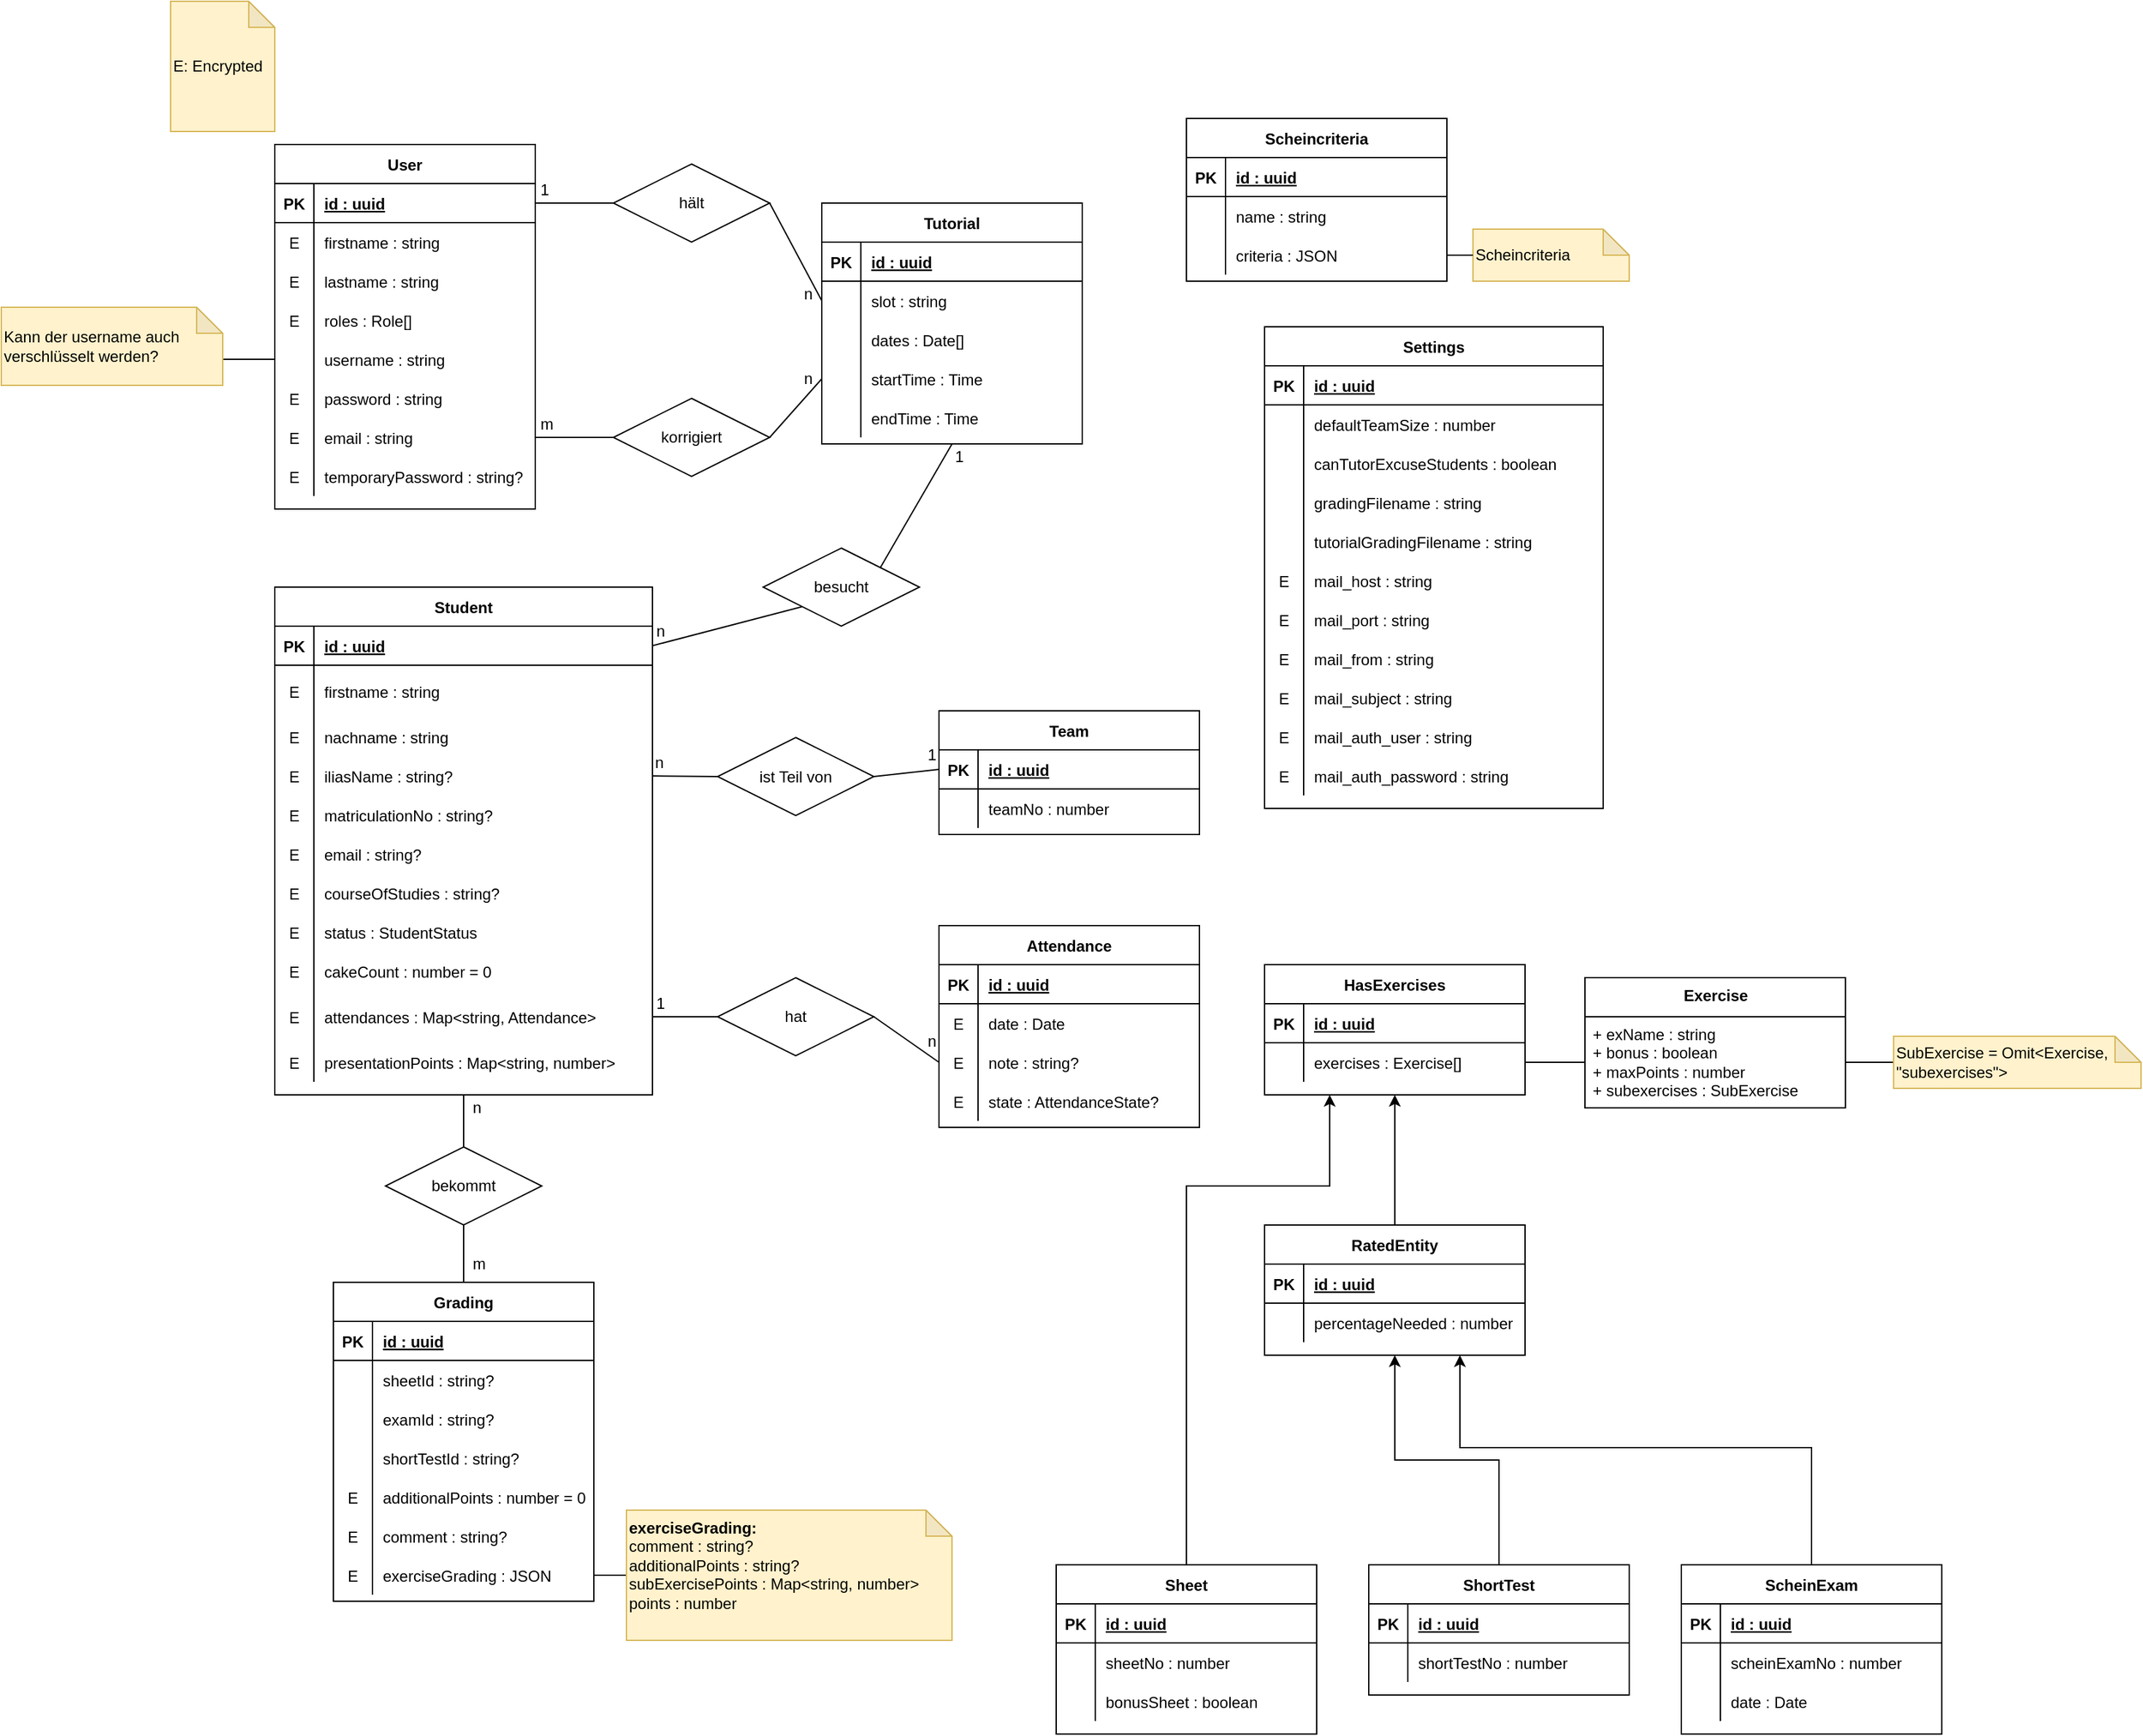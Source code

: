 <mxfile version="14.1.8" type="device"><diagram id="R2lEEEUBdFMjLlhIrx00" name="Page-1"><mxGraphModel dx="1673" dy="967" grid="1" gridSize="10" guides="1" tooltips="1" connect="1" arrows="1" fold="1" page="1" pageScale="1" pageWidth="850" pageHeight="1100" math="0" shadow="0" extFonts="Permanent Marker^https://fonts.googleapis.com/css?family=Permanent+Marker"><root><mxCell id="0"/><mxCell id="1" parent="0"/><mxCell id="ZBOTP6tkQidBviLQARs6-1" value="User" style="shape=table;startSize=30;container=1;collapsible=1;childLayout=tableLayout;fixedRows=1;rowLines=0;fontStyle=1;align=center;resizeLast=1;labelBackgroundColor=none;" parent="1" vertex="1"><mxGeometry x="230" y="120" width="200" height="280" as="geometry"/></mxCell><mxCell id="ZBOTP6tkQidBviLQARs6-2" value="" style="shape=partialRectangle;collapsible=0;dropTarget=0;pointerEvents=0;fillColor=none;top=0;left=0;bottom=1;right=0;points=[[0,0.5],[1,0.5]];portConstraint=eastwest;labelBackgroundColor=none;" parent="ZBOTP6tkQidBviLQARs6-1" vertex="1"><mxGeometry y="30" width="200" height="30" as="geometry"/></mxCell><mxCell id="ZBOTP6tkQidBviLQARs6-3" value="PK" style="shape=partialRectangle;connectable=0;fillColor=none;top=0;left=0;bottom=0;right=0;fontStyle=1;overflow=hidden;labelBackgroundColor=none;" parent="ZBOTP6tkQidBviLQARs6-2" vertex="1"><mxGeometry width="30" height="30" as="geometry"/></mxCell><mxCell id="ZBOTP6tkQidBviLQARs6-4" value="id : uuid" style="shape=partialRectangle;connectable=0;fillColor=none;top=0;left=0;bottom=0;right=0;align=left;spacingLeft=6;fontStyle=5;overflow=hidden;labelBackgroundColor=none;" parent="ZBOTP6tkQidBviLQARs6-2" vertex="1"><mxGeometry x="30" width="170" height="30" as="geometry"/></mxCell><mxCell id="ZBOTP6tkQidBviLQARs6-5" value="" style="shape=partialRectangle;collapsible=0;dropTarget=0;pointerEvents=0;fillColor=none;top=0;left=0;bottom=0;right=0;points=[[0,0.5],[1,0.5]];portConstraint=eastwest;labelBackgroundColor=none;" parent="ZBOTP6tkQidBviLQARs6-1" vertex="1"><mxGeometry y="60" width="200" height="30" as="geometry"/></mxCell><mxCell id="ZBOTP6tkQidBviLQARs6-6" value="E" style="shape=partialRectangle;connectable=0;fillColor=none;top=0;left=0;bottom=0;right=0;editable=1;overflow=hidden;labelBackgroundColor=none;" parent="ZBOTP6tkQidBviLQARs6-5" vertex="1"><mxGeometry width="30" height="30" as="geometry"/></mxCell><mxCell id="ZBOTP6tkQidBviLQARs6-7" value="firstname : string" style="shape=partialRectangle;connectable=0;fillColor=none;top=0;left=0;bottom=0;right=0;align=left;spacingLeft=6;overflow=hidden;labelBackgroundColor=none;" parent="ZBOTP6tkQidBviLQARs6-5" vertex="1"><mxGeometry x="30" width="170" height="30" as="geometry"/></mxCell><mxCell id="ZBOTP6tkQidBviLQARs6-8" value="" style="shape=partialRectangle;collapsible=0;dropTarget=0;pointerEvents=0;fillColor=none;top=0;left=0;bottom=0;right=0;points=[[0,0.5],[1,0.5]];portConstraint=eastwest;labelBackgroundColor=none;" parent="ZBOTP6tkQidBviLQARs6-1" vertex="1"><mxGeometry y="90" width="200" height="30" as="geometry"/></mxCell><mxCell id="ZBOTP6tkQidBviLQARs6-9" value="E" style="shape=partialRectangle;connectable=0;fillColor=none;top=0;left=0;bottom=0;right=0;editable=1;overflow=hidden;labelBackgroundColor=none;" parent="ZBOTP6tkQidBviLQARs6-8" vertex="1"><mxGeometry width="30" height="30" as="geometry"/></mxCell><mxCell id="ZBOTP6tkQidBviLQARs6-10" value="lastname : string" style="shape=partialRectangle;connectable=0;fillColor=none;top=0;left=0;bottom=0;right=0;align=left;spacingLeft=6;overflow=hidden;labelBackgroundColor=none;" parent="ZBOTP6tkQidBviLQARs6-8" vertex="1"><mxGeometry x="30" width="170" height="30" as="geometry"/></mxCell><mxCell id="ZBOTP6tkQidBviLQARs6-11" value="" style="shape=partialRectangle;collapsible=0;dropTarget=0;pointerEvents=0;fillColor=none;top=0;left=0;bottom=0;right=0;points=[[0,0.5],[1,0.5]];portConstraint=eastwest;labelBackgroundColor=none;" parent="ZBOTP6tkQidBviLQARs6-1" vertex="1"><mxGeometry y="120" width="200" height="30" as="geometry"/></mxCell><mxCell id="ZBOTP6tkQidBviLQARs6-12" value="E" style="shape=partialRectangle;connectable=0;fillColor=none;top=0;left=0;bottom=0;right=0;editable=1;overflow=hidden;labelBackgroundColor=none;" parent="ZBOTP6tkQidBviLQARs6-11" vertex="1"><mxGeometry width="30" height="30" as="geometry"/></mxCell><mxCell id="ZBOTP6tkQidBviLQARs6-13" value="roles : Role[]" style="shape=partialRectangle;connectable=0;fillColor=none;top=0;left=0;bottom=0;right=0;align=left;spacingLeft=6;overflow=hidden;labelBackgroundColor=none;" parent="ZBOTP6tkQidBviLQARs6-11" vertex="1"><mxGeometry x="30" width="170" height="30" as="geometry"/></mxCell><mxCell id="ZBOTP6tkQidBviLQARs6-15" value="" style="shape=partialRectangle;collapsible=0;dropTarget=0;pointerEvents=0;fillColor=none;top=0;left=0;bottom=0;right=0;points=[[0,0.5],[1,0.5]];portConstraint=eastwest;labelBackgroundColor=none;" parent="ZBOTP6tkQidBviLQARs6-1" vertex="1"><mxGeometry y="150" width="200" height="30" as="geometry"/></mxCell><mxCell id="ZBOTP6tkQidBviLQARs6-16" value="" style="shape=partialRectangle;connectable=0;fillColor=none;top=0;left=0;bottom=0;right=0;editable=1;overflow=hidden;labelBackgroundColor=none;" parent="ZBOTP6tkQidBviLQARs6-15" vertex="1"><mxGeometry width="30" height="30" as="geometry"/></mxCell><mxCell id="ZBOTP6tkQidBviLQARs6-17" value="username : string" style="shape=partialRectangle;connectable=0;fillColor=none;top=0;left=0;bottom=0;right=0;align=left;spacingLeft=6;overflow=hidden;labelBackgroundColor=none;" parent="ZBOTP6tkQidBviLQARs6-15" vertex="1"><mxGeometry x="30" width="170" height="30" as="geometry"/></mxCell><mxCell id="ZBOTP6tkQidBviLQARs6-18" value="" style="shape=partialRectangle;collapsible=0;dropTarget=0;pointerEvents=0;fillColor=none;top=0;left=0;bottom=0;right=0;points=[[0,0.5],[1,0.5]];portConstraint=eastwest;labelBackgroundColor=none;" parent="ZBOTP6tkQidBviLQARs6-1" vertex="1"><mxGeometry y="180" width="200" height="30" as="geometry"/></mxCell><mxCell id="ZBOTP6tkQidBviLQARs6-19" value="E" style="shape=partialRectangle;connectable=0;fillColor=none;top=0;left=0;bottom=0;right=0;editable=1;overflow=hidden;labelBackgroundColor=none;" parent="ZBOTP6tkQidBviLQARs6-18" vertex="1"><mxGeometry width="30" height="30" as="geometry"/></mxCell><mxCell id="ZBOTP6tkQidBviLQARs6-20" value="password : string" style="shape=partialRectangle;connectable=0;fillColor=none;top=0;left=0;bottom=0;right=0;align=left;spacingLeft=6;overflow=hidden;labelBackgroundColor=none;" parent="ZBOTP6tkQidBviLQARs6-18" vertex="1"><mxGeometry x="30" width="170" height="30" as="geometry"/></mxCell><mxCell id="ZBOTP6tkQidBviLQARs6-21" value="" style="shape=partialRectangle;collapsible=0;dropTarget=0;pointerEvents=0;fillColor=none;top=0;left=0;bottom=0;right=0;points=[[0,0.5],[1,0.5]];portConstraint=eastwest;labelBackgroundColor=none;" parent="ZBOTP6tkQidBviLQARs6-1" vertex="1"><mxGeometry y="210" width="200" height="30" as="geometry"/></mxCell><mxCell id="ZBOTP6tkQidBviLQARs6-22" value="E" style="shape=partialRectangle;connectable=0;fillColor=none;top=0;left=0;bottom=0;right=0;editable=1;overflow=hidden;labelBackgroundColor=none;" parent="ZBOTP6tkQidBviLQARs6-21" vertex="1"><mxGeometry width="30" height="30" as="geometry"/></mxCell><mxCell id="ZBOTP6tkQidBviLQARs6-23" value="email : string" style="shape=partialRectangle;connectable=0;fillColor=none;top=0;left=0;bottom=0;right=0;align=left;spacingLeft=6;overflow=hidden;labelBackgroundColor=none;" parent="ZBOTP6tkQidBviLQARs6-21" vertex="1"><mxGeometry x="30" width="170" height="30" as="geometry"/></mxCell><mxCell id="ZBOTP6tkQidBviLQARs6-24" value="" style="shape=partialRectangle;collapsible=0;dropTarget=0;pointerEvents=0;fillColor=none;top=0;left=0;bottom=0;right=0;points=[[0,0.5],[1,0.5]];portConstraint=eastwest;labelBackgroundColor=none;" parent="ZBOTP6tkQidBviLQARs6-1" vertex="1"><mxGeometry y="240" width="200" height="30" as="geometry"/></mxCell><mxCell id="ZBOTP6tkQidBviLQARs6-25" value="E" style="shape=partialRectangle;connectable=0;fillColor=none;top=0;left=0;bottom=0;right=0;editable=1;overflow=hidden;labelBackgroundColor=none;" parent="ZBOTP6tkQidBviLQARs6-24" vertex="1"><mxGeometry width="30" height="30" as="geometry"/></mxCell><mxCell id="ZBOTP6tkQidBviLQARs6-26" value="temporaryPassword : string?" style="shape=partialRectangle;connectable=0;fillColor=none;top=0;left=0;bottom=0;right=0;align=left;spacingLeft=6;overflow=hidden;labelBackgroundColor=none;" parent="ZBOTP6tkQidBviLQARs6-24" vertex="1"><mxGeometry x="30" width="170" height="30" as="geometry"/></mxCell><mxCell id="ZBOTP6tkQidBviLQARs6-27" value="Tutorial" style="shape=table;startSize=30;container=1;collapsible=1;childLayout=tableLayout;fixedRows=1;rowLines=0;fontStyle=1;align=center;resizeLast=1;labelBackgroundColor=none;" parent="1" vertex="1"><mxGeometry x="650" y="165" width="200" height="185" as="geometry"/></mxCell><mxCell id="ZBOTP6tkQidBviLQARs6-28" value="" style="shape=partialRectangle;collapsible=0;dropTarget=0;pointerEvents=0;fillColor=none;top=0;left=0;bottom=1;right=0;points=[[0,0.5],[1,0.5]];portConstraint=eastwest;labelBackgroundColor=none;" parent="ZBOTP6tkQidBviLQARs6-27" vertex="1"><mxGeometry y="30" width="200" height="30" as="geometry"/></mxCell><mxCell id="ZBOTP6tkQidBviLQARs6-29" value="PK" style="shape=partialRectangle;connectable=0;fillColor=none;top=0;left=0;bottom=0;right=0;fontStyle=1;overflow=hidden;labelBackgroundColor=none;" parent="ZBOTP6tkQidBviLQARs6-28" vertex="1"><mxGeometry width="30" height="30" as="geometry"/></mxCell><mxCell id="ZBOTP6tkQidBviLQARs6-30" value="id : uuid" style="shape=partialRectangle;connectable=0;fillColor=none;top=0;left=0;bottom=0;right=0;align=left;spacingLeft=6;fontStyle=5;overflow=hidden;labelBackgroundColor=none;" parent="ZBOTP6tkQidBviLQARs6-28" vertex="1"><mxGeometry x="30" width="170" height="30" as="geometry"/></mxCell><mxCell id="ZBOTP6tkQidBviLQARs6-31" value="" style="shape=partialRectangle;collapsible=0;dropTarget=0;pointerEvents=0;fillColor=none;top=0;left=0;bottom=0;right=0;points=[[0,0.5],[1,0.5]];portConstraint=eastwest;labelBackgroundColor=none;" parent="ZBOTP6tkQidBviLQARs6-27" vertex="1"><mxGeometry y="60" width="200" height="30" as="geometry"/></mxCell><mxCell id="ZBOTP6tkQidBviLQARs6-32" value="" style="shape=partialRectangle;connectable=0;fillColor=none;top=0;left=0;bottom=0;right=0;editable=1;overflow=hidden;labelBackgroundColor=none;" parent="ZBOTP6tkQidBviLQARs6-31" vertex="1"><mxGeometry width="30" height="30" as="geometry"/></mxCell><mxCell id="ZBOTP6tkQidBviLQARs6-33" value="slot : string" style="shape=partialRectangle;connectable=0;fillColor=none;top=0;left=0;bottom=0;right=0;align=left;spacingLeft=6;overflow=hidden;labelBackgroundColor=none;" parent="ZBOTP6tkQidBviLQARs6-31" vertex="1"><mxGeometry x="30" width="170" height="30" as="geometry"/></mxCell><mxCell id="ZBOTP6tkQidBviLQARs6-34" value="" style="shape=partialRectangle;collapsible=0;dropTarget=0;pointerEvents=0;fillColor=none;top=0;left=0;bottom=0;right=0;points=[[0,0.5],[1,0.5]];portConstraint=eastwest;labelBackgroundColor=none;" parent="ZBOTP6tkQidBviLQARs6-27" vertex="1"><mxGeometry y="90" width="200" height="30" as="geometry"/></mxCell><mxCell id="ZBOTP6tkQidBviLQARs6-35" value="" style="shape=partialRectangle;connectable=0;fillColor=none;top=0;left=0;bottom=0;right=0;editable=1;overflow=hidden;labelBackgroundColor=none;" parent="ZBOTP6tkQidBviLQARs6-34" vertex="1"><mxGeometry width="30" height="30" as="geometry"/></mxCell><mxCell id="ZBOTP6tkQidBviLQARs6-36" value="dates : Date[]" style="shape=partialRectangle;connectable=0;fillColor=none;top=0;left=0;bottom=0;right=0;align=left;spacingLeft=6;overflow=hidden;labelBackgroundColor=none;" parent="ZBOTP6tkQidBviLQARs6-34" vertex="1"><mxGeometry x="30" width="170" height="30" as="geometry"/></mxCell><mxCell id="ZBOTP6tkQidBviLQARs6-52" value="" style="shape=partialRectangle;collapsible=0;dropTarget=0;pointerEvents=0;fillColor=none;top=0;left=0;bottom=0;right=0;points=[[0,0.5],[1,0.5]];portConstraint=eastwest;labelBackgroundColor=none;" parent="ZBOTP6tkQidBviLQARs6-27" vertex="1"><mxGeometry y="120" width="200" height="30" as="geometry"/></mxCell><mxCell id="ZBOTP6tkQidBviLQARs6-53" value="" style="shape=partialRectangle;connectable=0;fillColor=none;top=0;left=0;bottom=0;right=0;editable=1;overflow=hidden;labelBackgroundColor=none;" parent="ZBOTP6tkQidBviLQARs6-52" vertex="1"><mxGeometry width="30" height="30" as="geometry"/></mxCell><mxCell id="ZBOTP6tkQidBviLQARs6-54" value="startTime : Time" style="shape=partialRectangle;connectable=0;fillColor=none;top=0;left=0;bottom=0;right=0;align=left;spacingLeft=6;overflow=hidden;labelBackgroundColor=none;" parent="ZBOTP6tkQidBviLQARs6-52" vertex="1"><mxGeometry x="30" width="170" height="30" as="geometry"/></mxCell><mxCell id="ZBOTP6tkQidBviLQARs6-55" value="" style="shape=partialRectangle;collapsible=0;dropTarget=0;pointerEvents=0;fillColor=none;top=0;left=0;bottom=0;right=0;points=[[0,0.5],[1,0.5]];portConstraint=eastwest;labelBackgroundColor=none;" parent="ZBOTP6tkQidBviLQARs6-27" vertex="1"><mxGeometry y="150" width="200" height="30" as="geometry"/></mxCell><mxCell id="ZBOTP6tkQidBviLQARs6-56" value="" style="shape=partialRectangle;connectable=0;fillColor=none;top=0;left=0;bottom=0;right=0;editable=1;overflow=hidden;labelBackgroundColor=none;" parent="ZBOTP6tkQidBviLQARs6-55" vertex="1"><mxGeometry width="30" height="30" as="geometry"/></mxCell><mxCell id="ZBOTP6tkQidBviLQARs6-57" value="endTime : Time" style="shape=partialRectangle;connectable=0;fillColor=none;top=0;left=0;bottom=0;right=0;align=left;spacingLeft=6;overflow=hidden;labelBackgroundColor=none;" parent="ZBOTP6tkQidBviLQARs6-55" vertex="1"><mxGeometry x="30" width="170" height="30" as="geometry"/></mxCell><mxCell id="ZBOTP6tkQidBviLQARs6-59" style="edgeStyle=orthogonalEdgeStyle;rounded=0;orthogonalLoop=1;jettySize=auto;html=1;exitX=0;exitY=0.5;exitDx=0;exitDy=0;entryX=1;entryY=0.5;entryDx=0;entryDy=0;endArrow=none;endFill=0;labelBackgroundColor=none;" parent="1" source="ZBOTP6tkQidBviLQARs6-58" target="ZBOTP6tkQidBviLQARs6-2" edge="1"><mxGeometry relative="1" as="geometry"/></mxCell><mxCell id="ZBOTP6tkQidBviLQARs6-60" style="rounded=0;orthogonalLoop=1;jettySize=auto;html=1;exitX=1;exitY=0.5;exitDx=0;exitDy=0;entryX=0;entryY=0.5;entryDx=0;entryDy=0;endArrow=none;endFill=0;labelBackgroundColor=none;" parent="1" source="ZBOTP6tkQidBviLQARs6-58" target="ZBOTP6tkQidBviLQARs6-31" edge="1"><mxGeometry relative="1" as="geometry"/></mxCell><mxCell id="ZBOTP6tkQidBviLQARs6-58" value="&lt;span style=&quot;&quot;&gt;hält&lt;/span&gt;" style="shape=rhombus;perimeter=rhombusPerimeter;whiteSpace=wrap;html=1;align=center;labelBackgroundColor=none;" parent="1" vertex="1"><mxGeometry x="490" y="135" width="120" height="60" as="geometry"/></mxCell><mxCell id="ZBOTP6tkQidBviLQARs6-61" value="1" style="text;html=1;strokeColor=none;fillColor=none;align=left;verticalAlign=middle;whiteSpace=wrap;rounded=0;labelBackgroundColor=none;" parent="1" vertex="1"><mxGeometry x="432" y="145" width="40" height="20" as="geometry"/></mxCell><mxCell id="ZBOTP6tkQidBviLQARs6-62" value="n" style="text;html=1;strokeColor=none;fillColor=none;align=right;verticalAlign=middle;whiteSpace=wrap;rounded=0;labelBackgroundColor=none;" parent="1" vertex="1"><mxGeometry x="605" y="225" width="40" height="20" as="geometry"/></mxCell><mxCell id="ZBOTP6tkQidBviLQARs6-65" style="edgeStyle=none;rounded=0;orthogonalLoop=1;jettySize=auto;html=1;exitX=1;exitY=0.5;exitDx=0;exitDy=0;entryX=0;entryY=0.5;entryDx=0;entryDy=0;endArrow=none;endFill=0;labelBackgroundColor=none;" parent="1" source="ZBOTP6tkQidBviLQARs6-63" target="ZBOTP6tkQidBviLQARs6-52" edge="1"><mxGeometry relative="1" as="geometry"/></mxCell><mxCell id="ZBOTP6tkQidBviLQARs6-63" value="&lt;span style=&quot;&quot;&gt;korrigiert&lt;/span&gt;" style="shape=rhombus;perimeter=rhombusPerimeter;whiteSpace=wrap;html=1;align=center;labelBackgroundColor=none;" parent="1" vertex="1"><mxGeometry x="490" y="315" width="120" height="60" as="geometry"/></mxCell><mxCell id="ZBOTP6tkQidBviLQARs6-64" style="edgeStyle=none;rounded=0;orthogonalLoop=1;jettySize=auto;html=1;exitX=1;exitY=0.5;exitDx=0;exitDy=0;entryX=0;entryY=0.5;entryDx=0;entryDy=0;endArrow=none;endFill=0;labelBackgroundColor=none;" parent="1" source="ZBOTP6tkQidBviLQARs6-21" target="ZBOTP6tkQidBviLQARs6-63" edge="1"><mxGeometry relative="1" as="geometry"/></mxCell><mxCell id="ZBOTP6tkQidBviLQARs6-66" value="n" style="text;html=1;strokeColor=none;fillColor=none;align=right;verticalAlign=middle;whiteSpace=wrap;rounded=0;labelBackgroundColor=none;" parent="1" vertex="1"><mxGeometry x="605" y="290" width="40" height="20" as="geometry"/></mxCell><mxCell id="ZBOTP6tkQidBviLQARs6-67" value="m" style="text;html=1;strokeColor=none;fillColor=none;align=left;verticalAlign=middle;whiteSpace=wrap;rounded=0;labelBackgroundColor=none;" parent="1" vertex="1"><mxGeometry x="432" y="325" width="40" height="20" as="geometry"/></mxCell><mxCell id="ZBOTP6tkQidBviLQARs6-68" value="E: Encrypted" style="shape=note;whiteSpace=wrap;html=1;backgroundOutline=1;darkOpacity=0.05;align=left;fillColor=#fff2cc;strokeColor=#d6b656;size=20;labelBackgroundColor=none;" parent="1" vertex="1"><mxGeometry x="150" y="10" width="80" height="100" as="geometry"/></mxCell><mxCell id="ZBOTP6tkQidBviLQARs6-69" value="Student" style="shape=table;startSize=30;container=1;collapsible=1;childLayout=tableLayout;fixedRows=1;rowLines=0;fontStyle=1;align=center;resizeLast=1;labelBackgroundColor=none;labelBorderColor=none;" parent="1" vertex="1"><mxGeometry x="230" y="460" width="290" height="390" as="geometry"/></mxCell><mxCell id="ZBOTP6tkQidBviLQARs6-70" value="" style="shape=partialRectangle;collapsible=0;dropTarget=0;pointerEvents=0;fillColor=none;top=0;left=0;bottom=1;right=0;points=[[0,0.5],[1,0.5]];portConstraint=eastwest;labelBackgroundColor=none;" parent="ZBOTP6tkQidBviLQARs6-69" vertex="1"><mxGeometry y="30" width="290" height="30" as="geometry"/></mxCell><mxCell id="ZBOTP6tkQidBviLQARs6-71" value="PK" style="shape=partialRectangle;connectable=0;fillColor=none;top=0;left=0;bottom=0;right=0;fontStyle=1;overflow=hidden;labelBackgroundColor=none;" parent="ZBOTP6tkQidBviLQARs6-70" vertex="1"><mxGeometry width="30" height="30" as="geometry"/></mxCell><mxCell id="ZBOTP6tkQidBviLQARs6-72" value="id : uuid" style="shape=partialRectangle;connectable=0;fillColor=none;top=0;left=0;bottom=0;right=0;align=left;spacingLeft=6;fontStyle=5;overflow=hidden;labelBackgroundColor=none;" parent="ZBOTP6tkQidBviLQARs6-70" vertex="1"><mxGeometry x="30" width="260" height="30" as="geometry"/></mxCell><mxCell id="ZBOTP6tkQidBviLQARs6-73" value="" style="shape=partialRectangle;collapsible=0;dropTarget=0;pointerEvents=0;fillColor=none;top=0;left=0;bottom=0;right=0;points=[[0,0.5],[1,0.5]];portConstraint=eastwest;labelBackgroundColor=none;" parent="ZBOTP6tkQidBviLQARs6-69" vertex="1"><mxGeometry y="60" width="290" height="40" as="geometry"/></mxCell><mxCell id="ZBOTP6tkQidBviLQARs6-74" value="E" style="shape=partialRectangle;connectable=0;fillColor=none;top=0;left=0;bottom=0;right=0;editable=1;overflow=hidden;labelBackgroundColor=none;" parent="ZBOTP6tkQidBviLQARs6-73" vertex="1"><mxGeometry width="30" height="40" as="geometry"/></mxCell><mxCell id="ZBOTP6tkQidBviLQARs6-75" value="firstname : string" style="shape=partialRectangle;connectable=0;fillColor=none;top=0;left=0;bottom=0;right=0;align=left;spacingLeft=6;overflow=hidden;labelBackgroundColor=none;" parent="ZBOTP6tkQidBviLQARs6-73" vertex="1"><mxGeometry x="30" width="260" height="40" as="geometry"/></mxCell><mxCell id="ZBOTP6tkQidBviLQARs6-94" value="" style="shape=partialRectangle;collapsible=0;dropTarget=0;pointerEvents=0;fillColor=none;top=0;left=0;bottom=0;right=0;points=[[0,0.5],[1,0.5]];portConstraint=eastwest;labelBackgroundColor=none;" parent="ZBOTP6tkQidBviLQARs6-69" vertex="1"><mxGeometry y="100" width="290" height="30" as="geometry"/></mxCell><mxCell id="ZBOTP6tkQidBviLQARs6-95" value="E" style="shape=partialRectangle;connectable=0;fillColor=none;top=0;left=0;bottom=0;right=0;editable=1;overflow=hidden;labelBackgroundColor=none;" parent="ZBOTP6tkQidBviLQARs6-94" vertex="1"><mxGeometry width="30" height="30" as="geometry"/></mxCell><mxCell id="ZBOTP6tkQidBviLQARs6-96" value="nachname : string" style="shape=partialRectangle;connectable=0;fillColor=none;top=0;left=0;bottom=0;right=0;align=left;spacingLeft=6;overflow=hidden;labelBackgroundColor=none;" parent="ZBOTP6tkQidBviLQARs6-94" vertex="1"><mxGeometry x="30" width="260" height="30" as="geometry"/></mxCell><mxCell id="ZBOTP6tkQidBviLQARs6-97" value="" style="shape=partialRectangle;collapsible=0;dropTarget=0;pointerEvents=0;fillColor=none;top=0;left=0;bottom=0;right=0;points=[[0,0.5],[1,0.5]];portConstraint=eastwest;labelBackgroundColor=none;" parent="ZBOTP6tkQidBviLQARs6-69" vertex="1"><mxGeometry y="130" width="290" height="30" as="geometry"/></mxCell><mxCell id="ZBOTP6tkQidBviLQARs6-98" value="E" style="shape=partialRectangle;connectable=0;fillColor=none;top=0;left=0;bottom=0;right=0;editable=1;overflow=hidden;labelBackgroundColor=none;" parent="ZBOTP6tkQidBviLQARs6-97" vertex="1"><mxGeometry width="30" height="30" as="geometry"/></mxCell><mxCell id="ZBOTP6tkQidBviLQARs6-99" value="iliasName : string?" style="shape=partialRectangle;connectable=0;fillColor=none;top=0;left=0;bottom=0;right=0;align=left;spacingLeft=6;overflow=hidden;labelBackgroundColor=none;" parent="ZBOTP6tkQidBviLQARs6-97" vertex="1"><mxGeometry x="30" width="260" height="30" as="geometry"/></mxCell><mxCell id="ZBOTP6tkQidBviLQARs6-100" value="" style="shape=partialRectangle;collapsible=0;dropTarget=0;pointerEvents=0;fillColor=none;top=0;left=0;bottom=0;right=0;points=[[0,0.5],[1,0.5]];portConstraint=eastwest;labelBackgroundColor=none;" parent="ZBOTP6tkQidBviLQARs6-69" vertex="1"><mxGeometry y="160" width="290" height="30" as="geometry"/></mxCell><mxCell id="ZBOTP6tkQidBviLQARs6-101" value="E" style="shape=partialRectangle;connectable=0;fillColor=none;top=0;left=0;bottom=0;right=0;editable=1;overflow=hidden;labelBackgroundColor=none;" parent="ZBOTP6tkQidBviLQARs6-100" vertex="1"><mxGeometry width="30" height="30" as="geometry"/></mxCell><mxCell id="ZBOTP6tkQidBviLQARs6-102" value="matriculationNo : string?" style="shape=partialRectangle;connectable=0;fillColor=none;top=0;left=0;bottom=0;right=0;align=left;spacingLeft=6;overflow=hidden;labelBackgroundColor=none;" parent="ZBOTP6tkQidBviLQARs6-100" vertex="1"><mxGeometry x="30" width="260" height="30" as="geometry"/></mxCell><mxCell id="ZBOTP6tkQidBviLQARs6-103" value="" style="shape=partialRectangle;collapsible=0;dropTarget=0;pointerEvents=0;fillColor=none;top=0;left=0;bottom=0;right=0;points=[[0,0.5],[1,0.5]];portConstraint=eastwest;labelBackgroundColor=none;" parent="ZBOTP6tkQidBviLQARs6-69" vertex="1"><mxGeometry y="190" width="290" height="30" as="geometry"/></mxCell><mxCell id="ZBOTP6tkQidBviLQARs6-104" value="E" style="shape=partialRectangle;connectable=0;fillColor=none;top=0;left=0;bottom=0;right=0;editable=1;overflow=hidden;labelBackgroundColor=none;" parent="ZBOTP6tkQidBviLQARs6-103" vertex="1"><mxGeometry width="30" height="30" as="geometry"/></mxCell><mxCell id="ZBOTP6tkQidBviLQARs6-105" value="email : string?" style="shape=partialRectangle;connectable=0;fillColor=none;top=0;left=0;bottom=0;right=0;align=left;spacingLeft=6;overflow=hidden;labelBackgroundColor=none;" parent="ZBOTP6tkQidBviLQARs6-103" vertex="1"><mxGeometry x="30" width="260" height="30" as="geometry"/></mxCell><mxCell id="ZBOTP6tkQidBviLQARs6-106" value="" style="shape=partialRectangle;collapsible=0;dropTarget=0;pointerEvents=0;fillColor=none;top=0;left=0;bottom=0;right=0;points=[[0,0.5],[1,0.5]];portConstraint=eastwest;labelBackgroundColor=none;" parent="ZBOTP6tkQidBviLQARs6-69" vertex="1"><mxGeometry y="220" width="290" height="30" as="geometry"/></mxCell><mxCell id="ZBOTP6tkQidBviLQARs6-107" value="E" style="shape=partialRectangle;connectable=0;fillColor=none;top=0;left=0;bottom=0;right=0;editable=1;overflow=hidden;labelBackgroundColor=none;" parent="ZBOTP6tkQidBviLQARs6-106" vertex="1"><mxGeometry width="30" height="30" as="geometry"/></mxCell><mxCell id="ZBOTP6tkQidBviLQARs6-108" value="courseOfStudies : string?" style="shape=partialRectangle;connectable=0;fillColor=none;top=0;left=0;bottom=0;right=0;align=left;spacingLeft=6;overflow=hidden;labelBackgroundColor=none;" parent="ZBOTP6tkQidBviLQARs6-106" vertex="1"><mxGeometry x="30" width="260" height="30" as="geometry"/></mxCell><mxCell id="ZBOTP6tkQidBviLQARs6-109" value="" style="shape=partialRectangle;collapsible=0;dropTarget=0;pointerEvents=0;fillColor=none;top=0;left=0;bottom=0;right=0;points=[[0,0.5],[1,0.5]];portConstraint=eastwest;labelBackgroundColor=none;" parent="ZBOTP6tkQidBviLQARs6-69" vertex="1"><mxGeometry y="250" width="290" height="30" as="geometry"/></mxCell><mxCell id="ZBOTP6tkQidBviLQARs6-110" value="E" style="shape=partialRectangle;connectable=0;fillColor=none;top=0;left=0;bottom=0;right=0;editable=1;overflow=hidden;labelBackgroundColor=none;" parent="ZBOTP6tkQidBviLQARs6-109" vertex="1"><mxGeometry width="30" height="30" as="geometry"/></mxCell><mxCell id="ZBOTP6tkQidBviLQARs6-111" value="status : StudentStatus" style="shape=partialRectangle;connectable=0;fillColor=none;top=0;left=0;bottom=0;right=0;align=left;spacingLeft=6;overflow=hidden;labelBackgroundColor=none;" parent="ZBOTP6tkQidBviLQARs6-109" vertex="1"><mxGeometry x="30" width="260" height="30" as="geometry"/></mxCell><mxCell id="ZBOTP6tkQidBviLQARs6-112" value="" style="shape=partialRectangle;collapsible=0;dropTarget=0;pointerEvents=0;fillColor=none;top=0;left=0;bottom=0;right=0;points=[[0,0.5],[1,0.5]];portConstraint=eastwest;labelBackgroundColor=none;" parent="ZBOTP6tkQidBviLQARs6-69" vertex="1"><mxGeometry y="280" width="290" height="30" as="geometry"/></mxCell><mxCell id="ZBOTP6tkQidBviLQARs6-113" value="E" style="shape=partialRectangle;connectable=0;fillColor=none;top=0;left=0;bottom=0;right=0;editable=1;overflow=hidden;labelBackgroundColor=none;" parent="ZBOTP6tkQidBviLQARs6-112" vertex="1"><mxGeometry width="30" height="30" as="geometry"/></mxCell><mxCell id="ZBOTP6tkQidBviLQARs6-114" value="cakeCount : number = 0" style="shape=partialRectangle;connectable=0;fillColor=none;top=0;left=0;bottom=0;right=0;align=left;spacingLeft=6;overflow=hidden;labelBackgroundColor=none;" parent="ZBOTP6tkQidBviLQARs6-112" vertex="1"><mxGeometry x="30" width="260" height="30" as="geometry"/></mxCell><mxCell id="ZBOTP6tkQidBviLQARs6-115" value="" style="shape=partialRectangle;collapsible=0;dropTarget=0;pointerEvents=0;fillColor=none;top=0;left=0;bottom=0;right=0;points=[[0,0.5],[1,0.5]];portConstraint=eastwest;labelBackgroundColor=none;" parent="ZBOTP6tkQidBviLQARs6-69" vertex="1"><mxGeometry y="310" width="290" height="40" as="geometry"/></mxCell><mxCell id="ZBOTP6tkQidBviLQARs6-116" value="E" style="shape=partialRectangle;connectable=0;fillColor=none;top=0;left=0;bottom=0;right=0;editable=1;overflow=hidden;labelBackgroundColor=none;" parent="ZBOTP6tkQidBviLQARs6-115" vertex="1"><mxGeometry width="30" height="40" as="geometry"/></mxCell><mxCell id="ZBOTP6tkQidBviLQARs6-117" value="attendances : Map&lt;string, Attendance&gt;" style="shape=partialRectangle;connectable=0;top=0;left=0;bottom=0;right=0;align=left;spacingLeft=6;overflow=hidden;shadow=0;fillColor=none;labelBackgroundColor=none;" parent="ZBOTP6tkQidBviLQARs6-115" vertex="1"><mxGeometry x="30" width="260" height="40" as="geometry"/></mxCell><mxCell id="ZBOTP6tkQidBviLQARs6-118" value="" style="shape=partialRectangle;collapsible=0;dropTarget=0;pointerEvents=0;fillColor=none;top=0;left=0;bottom=0;right=0;points=[[0,0.5],[1,0.5]];portConstraint=eastwest;labelBackgroundColor=none;" parent="ZBOTP6tkQidBviLQARs6-69" vertex="1"><mxGeometry y="350" width="290" height="30" as="geometry"/></mxCell><mxCell id="ZBOTP6tkQidBviLQARs6-119" value="E" style="shape=partialRectangle;connectable=0;fillColor=none;top=0;left=0;bottom=0;right=0;editable=1;overflow=hidden;labelBackgroundColor=none;" parent="ZBOTP6tkQidBviLQARs6-118" vertex="1"><mxGeometry width="30" height="30" as="geometry"/></mxCell><mxCell id="ZBOTP6tkQidBviLQARs6-120" value="presentationPoints : Map&lt;string, number&gt;" style="shape=partialRectangle;connectable=0;fillColor=none;top=0;left=0;bottom=0;right=0;align=left;spacingLeft=6;overflow=hidden;labelBackgroundColor=none;" parent="ZBOTP6tkQidBviLQARs6-118" vertex="1"><mxGeometry x="30" width="260" height="30" as="geometry"/></mxCell><mxCell id="ZBOTP6tkQidBviLQARs6-123" style="edgeStyle=none;rounded=0;orthogonalLoop=1;jettySize=auto;html=1;exitX=1;exitY=0;exitDx=0;exitDy=0;entryX=0.5;entryY=1;entryDx=0;entryDy=0;endArrow=none;endFill=0;labelBackgroundColor=none;" parent="1" source="ZBOTP6tkQidBviLQARs6-121" target="ZBOTP6tkQidBviLQARs6-27" edge="1"><mxGeometry relative="1" as="geometry"/></mxCell><mxCell id="ZBOTP6tkQidBviLQARs6-121" value="&lt;span style=&quot;&quot;&gt;besucht&lt;/span&gt;" style="shape=rhombus;perimeter=rhombusPerimeter;whiteSpace=wrap;html=1;align=center;labelBackgroundColor=none;" parent="1" vertex="1"><mxGeometry x="605" y="430" width="120" height="60" as="geometry"/></mxCell><mxCell id="ZBOTP6tkQidBviLQARs6-122" style="edgeStyle=none;rounded=0;orthogonalLoop=1;jettySize=auto;html=1;exitX=1;exitY=0.5;exitDx=0;exitDy=0;entryX=0;entryY=1;entryDx=0;entryDy=0;endArrow=none;endFill=0;labelBackgroundColor=none;" parent="1" source="ZBOTP6tkQidBviLQARs6-70" target="ZBOTP6tkQidBviLQARs6-121" edge="1"><mxGeometry relative="1" as="geometry"/></mxCell><mxCell id="ZBOTP6tkQidBviLQARs6-124" value="1" style="text;html=1;strokeColor=none;fillColor=none;align=right;verticalAlign=middle;whiteSpace=wrap;rounded=0;labelBackgroundColor=none;" parent="1" vertex="1"><mxGeometry x="721" y="350" width="40" height="20" as="geometry"/></mxCell><mxCell id="ZBOTP6tkQidBviLQARs6-127" value="n" style="text;html=1;strokeColor=none;fillColor=none;align=left;verticalAlign=middle;whiteSpace=wrap;rounded=0;labelBackgroundColor=none;" parent="1" vertex="1"><mxGeometry x="521" y="484" width="40" height="20" as="geometry"/></mxCell><mxCell id="ZBOTP6tkQidBviLQARs6-128" value="Team" style="shape=table;startSize=30;container=1;collapsible=1;childLayout=tableLayout;fixedRows=1;rowLines=0;fontStyle=1;align=center;resizeLast=1;labelBackgroundColor=none;" parent="1" vertex="1"><mxGeometry x="740" y="555" width="200" height="95" as="geometry"/></mxCell><mxCell id="ZBOTP6tkQidBviLQARs6-129" value="" style="shape=partialRectangle;collapsible=0;dropTarget=0;pointerEvents=0;fillColor=none;top=0;left=0;bottom=1;right=0;points=[[0,0.5],[1,0.5]];portConstraint=eastwest;labelBackgroundColor=none;" parent="ZBOTP6tkQidBviLQARs6-128" vertex="1"><mxGeometry y="30" width="200" height="30" as="geometry"/></mxCell><mxCell id="ZBOTP6tkQidBviLQARs6-130" value="PK" style="shape=partialRectangle;connectable=0;fillColor=none;top=0;left=0;bottom=0;right=0;fontStyle=1;overflow=hidden;labelBackgroundColor=none;" parent="ZBOTP6tkQidBviLQARs6-129" vertex="1"><mxGeometry width="30" height="30" as="geometry"/></mxCell><mxCell id="ZBOTP6tkQidBviLQARs6-131" value="id : uuid" style="shape=partialRectangle;connectable=0;fillColor=none;top=0;left=0;bottom=0;right=0;align=left;spacingLeft=6;fontStyle=5;overflow=hidden;labelBackgroundColor=none;" parent="ZBOTP6tkQidBviLQARs6-129" vertex="1"><mxGeometry x="30" width="170" height="30" as="geometry"/></mxCell><mxCell id="ZBOTP6tkQidBviLQARs6-132" value="" style="shape=partialRectangle;collapsible=0;dropTarget=0;pointerEvents=0;fillColor=none;top=0;left=0;bottom=0;right=0;points=[[0,0.5],[1,0.5]];portConstraint=eastwest;labelBackgroundColor=none;" parent="ZBOTP6tkQidBviLQARs6-128" vertex="1"><mxGeometry y="60" width="200" height="30" as="geometry"/></mxCell><mxCell id="ZBOTP6tkQidBviLQARs6-133" value="" style="shape=partialRectangle;connectable=0;fillColor=none;top=0;left=0;bottom=0;right=0;editable=1;overflow=hidden;labelBackgroundColor=none;" parent="ZBOTP6tkQidBviLQARs6-132" vertex="1"><mxGeometry width="30" height="30" as="geometry"/></mxCell><mxCell id="ZBOTP6tkQidBviLQARs6-134" value="teamNo : number" style="shape=partialRectangle;connectable=0;fillColor=none;top=0;left=0;bottom=0;right=0;align=left;spacingLeft=6;overflow=hidden;labelBackgroundColor=none;" parent="ZBOTP6tkQidBviLQARs6-132" vertex="1"><mxGeometry x="30" width="170" height="30" as="geometry"/></mxCell><mxCell id="ZBOTP6tkQidBviLQARs6-147" value="&lt;span style=&quot;&quot;&gt;ist Teil von&lt;/span&gt;" style="shape=rhombus;perimeter=rhombusPerimeter;whiteSpace=wrap;html=1;align=center;labelBackgroundColor=none;" parent="1" vertex="1"><mxGeometry x="570" y="575.5" width="120" height="60" as="geometry"/></mxCell><mxCell id="ZBOTP6tkQidBviLQARs6-148" style="edgeStyle=none;rounded=0;orthogonalLoop=1;jettySize=auto;html=1;exitX=1;exitY=0.5;exitDx=0;exitDy=0;entryX=0;entryY=0.5;entryDx=0;entryDy=0;endArrow=none;endFill=0;labelBackgroundColor=none;" parent="1" source="ZBOTP6tkQidBviLQARs6-97" target="ZBOTP6tkQidBviLQARs6-147" edge="1"><mxGeometry relative="1" as="geometry"/></mxCell><mxCell id="ZBOTP6tkQidBviLQARs6-151" value="" style="edgeStyle=none;rounded=0;orthogonalLoop=1;jettySize=auto;html=1;exitX=1;exitY=0.5;exitDx=0;exitDy=0;entryX=0;entryY=0.5;entryDx=0;entryDy=0;endArrow=none;endFill=0;labelBackgroundColor=none;" parent="1" source="ZBOTP6tkQidBviLQARs6-147" target="ZBOTP6tkQidBviLQARs6-129" edge="1"><mxGeometry relative="1" as="geometry"><mxPoint x="690" y="605.5" as="sourcePoint"/><mxPoint x="770" y="470" as="targetPoint"/></mxGeometry></mxCell><mxCell id="ZBOTP6tkQidBviLQARs6-152" value="n" style="text;html=1;strokeColor=none;fillColor=none;align=left;verticalAlign=middle;whiteSpace=wrap;rounded=0;labelBackgroundColor=none;" parent="1" vertex="1"><mxGeometry x="520" y="585" width="40" height="20" as="geometry"/></mxCell><mxCell id="ZBOTP6tkQidBviLQARs6-153" value="1" style="text;html=1;strokeColor=none;fillColor=none;align=right;verticalAlign=middle;whiteSpace=wrap;rounded=0;labelBackgroundColor=none;" parent="1" vertex="1"><mxGeometry x="700" y="578.5" width="40" height="20" as="geometry"/></mxCell><mxCell id="ZBOTP6tkQidBviLQARs6-154" value="Attendance" style="shape=table;startSize=30;container=1;collapsible=1;childLayout=tableLayout;fixedRows=1;rowLines=0;fontStyle=1;align=center;resizeLast=1;labelBackgroundColor=none;" parent="1" vertex="1"><mxGeometry x="740" y="720" width="200" height="155" as="geometry"/></mxCell><mxCell id="ZBOTP6tkQidBviLQARs6-155" value="" style="shape=partialRectangle;collapsible=0;dropTarget=0;pointerEvents=0;fillColor=none;top=0;left=0;bottom=1;right=0;points=[[0,0.5],[1,0.5]];portConstraint=eastwest;labelBackgroundColor=none;" parent="ZBOTP6tkQidBviLQARs6-154" vertex="1"><mxGeometry y="30" width="200" height="30" as="geometry"/></mxCell><mxCell id="ZBOTP6tkQidBviLQARs6-156" value="PK" style="shape=partialRectangle;connectable=0;fillColor=none;top=0;left=0;bottom=0;right=0;fontStyle=1;overflow=hidden;labelBackgroundColor=none;" parent="ZBOTP6tkQidBviLQARs6-155" vertex="1"><mxGeometry width="30" height="30" as="geometry"/></mxCell><mxCell id="ZBOTP6tkQidBviLQARs6-157" value="id : uuid" style="shape=partialRectangle;connectable=0;fillColor=none;top=0;left=0;bottom=0;right=0;align=left;spacingLeft=6;fontStyle=5;overflow=hidden;labelBackgroundColor=none;" parent="ZBOTP6tkQidBviLQARs6-155" vertex="1"><mxGeometry x="30" width="170" height="30" as="geometry"/></mxCell><mxCell id="ZBOTP6tkQidBviLQARs6-158" value="" style="shape=partialRectangle;collapsible=0;dropTarget=0;pointerEvents=0;fillColor=none;top=0;left=0;bottom=0;right=0;points=[[0,0.5],[1,0.5]];portConstraint=eastwest;labelBackgroundColor=none;" parent="ZBOTP6tkQidBviLQARs6-154" vertex="1"><mxGeometry y="60" width="200" height="30" as="geometry"/></mxCell><mxCell id="ZBOTP6tkQidBviLQARs6-159" value="E" style="shape=partialRectangle;connectable=0;fillColor=none;top=0;left=0;bottom=0;right=0;editable=1;overflow=hidden;labelBackgroundColor=none;" parent="ZBOTP6tkQidBviLQARs6-158" vertex="1"><mxGeometry width="30" height="30" as="geometry"/></mxCell><mxCell id="ZBOTP6tkQidBviLQARs6-160" value="date : Date" style="shape=partialRectangle;connectable=0;fillColor=none;top=0;left=0;bottom=0;right=0;align=left;spacingLeft=6;overflow=hidden;labelBackgroundColor=none;" parent="ZBOTP6tkQidBviLQARs6-158" vertex="1"><mxGeometry x="30" width="170" height="30" as="geometry"/></mxCell><mxCell id="ZBOTP6tkQidBviLQARs6-161" value="" style="shape=partialRectangle;collapsible=0;dropTarget=0;pointerEvents=0;fillColor=none;top=0;left=0;bottom=0;right=0;points=[[0,0.5],[1,0.5]];portConstraint=eastwest;labelBackgroundColor=none;" parent="ZBOTP6tkQidBviLQARs6-154" vertex="1"><mxGeometry y="90" width="200" height="30" as="geometry"/></mxCell><mxCell id="ZBOTP6tkQidBviLQARs6-162" value="E" style="shape=partialRectangle;connectable=0;fillColor=none;top=0;left=0;bottom=0;right=0;editable=1;overflow=hidden;labelBackgroundColor=none;" parent="ZBOTP6tkQidBviLQARs6-161" vertex="1"><mxGeometry width="30" height="30" as="geometry"/></mxCell><mxCell id="ZBOTP6tkQidBviLQARs6-163" value="note : string?" style="shape=partialRectangle;connectable=0;fillColor=none;top=0;left=0;bottom=0;right=0;align=left;spacingLeft=6;overflow=hidden;labelBackgroundColor=none;" parent="ZBOTP6tkQidBviLQARs6-161" vertex="1"><mxGeometry x="30" width="170" height="30" as="geometry"/></mxCell><mxCell id="ZBOTP6tkQidBviLQARs6-164" value="" style="shape=partialRectangle;collapsible=0;dropTarget=0;pointerEvents=0;fillColor=none;top=0;left=0;bottom=0;right=0;points=[[0,0.5],[1,0.5]];portConstraint=eastwest;labelBackgroundColor=none;" parent="ZBOTP6tkQidBviLQARs6-154" vertex="1"><mxGeometry y="120" width="200" height="30" as="geometry"/></mxCell><mxCell id="ZBOTP6tkQidBviLQARs6-165" value="E" style="shape=partialRectangle;connectable=0;fillColor=none;top=0;left=0;bottom=0;right=0;editable=1;overflow=hidden;labelBackgroundColor=none;" parent="ZBOTP6tkQidBviLQARs6-164" vertex="1"><mxGeometry width="30" height="30" as="geometry"/></mxCell><mxCell id="ZBOTP6tkQidBviLQARs6-166" value="state : AttendanceState?" style="shape=partialRectangle;connectable=0;fillColor=none;top=0;left=0;bottom=0;right=0;align=left;spacingLeft=6;overflow=hidden;labelBackgroundColor=none;" parent="ZBOTP6tkQidBviLQARs6-164" vertex="1"><mxGeometry x="30" width="170" height="30" as="geometry"/></mxCell><mxCell id="ZBOTP6tkQidBviLQARs6-208" style="edgeStyle=none;rounded=0;orthogonalLoop=1;jettySize=auto;html=1;exitX=0;exitY=0;exitDx=170;exitDy=40;exitPerimeter=0;entryX=0;entryY=0.5;entryDx=0;entryDy=0;endArrow=none;endFill=0;labelBackgroundColor=none;" parent="1" source="ZBOTP6tkQidBviLQARs6-167" target="ZBOTP6tkQidBviLQARs6-15" edge="1"><mxGeometry relative="1" as="geometry"/></mxCell><mxCell id="ZBOTP6tkQidBviLQARs6-167" value="Kann der username auch verschlüsselt werden?" style="shape=note;whiteSpace=wrap;html=1;backgroundOutline=1;darkOpacity=0.05;align=left;fillColor=#fff2cc;strokeColor=#d6b656;size=20;labelBackgroundColor=none;" parent="1" vertex="1"><mxGeometry x="20" y="245" width="170" height="60" as="geometry"/></mxCell><mxCell id="ZBOTP6tkQidBviLQARs6-170" style="edgeStyle=none;rounded=0;orthogonalLoop=1;jettySize=auto;html=1;exitX=1;exitY=0.5;exitDx=0;exitDy=0;entryX=0;entryY=0.5;entryDx=0;entryDy=0;endArrow=none;endFill=0;labelBackgroundColor=none;" parent="1" source="ZBOTP6tkQidBviLQARs6-168" target="ZBOTP6tkQidBviLQARs6-161" edge="1"><mxGeometry relative="1" as="geometry"/></mxCell><mxCell id="ZBOTP6tkQidBviLQARs6-168" value="hat" style="shape=rhombus;perimeter=rhombusPerimeter;whiteSpace=wrap;html=1;align=center;labelBackgroundColor=none;" parent="1" vertex="1"><mxGeometry x="570" y="760" width="120" height="60" as="geometry"/></mxCell><mxCell id="ZBOTP6tkQidBviLQARs6-169" style="edgeStyle=none;rounded=0;orthogonalLoop=1;jettySize=auto;html=1;exitX=1;exitY=0.5;exitDx=0;exitDy=0;entryX=0;entryY=0.5;entryDx=0;entryDy=0;endArrow=none;endFill=0;labelBackgroundColor=none;" parent="1" source="ZBOTP6tkQidBviLQARs6-115" target="ZBOTP6tkQidBviLQARs6-168" edge="1"><mxGeometry relative="1" as="geometry"/></mxCell><mxCell id="ZBOTP6tkQidBviLQARs6-171" value="n" style="text;html=1;strokeColor=none;fillColor=none;align=right;verticalAlign=middle;whiteSpace=wrap;rounded=0;labelBackgroundColor=none;" parent="1" vertex="1"><mxGeometry x="700" y="799" width="40" height="20" as="geometry"/></mxCell><mxCell id="ZBOTP6tkQidBviLQARs6-172" value="1" style="text;html=1;strokeColor=none;fillColor=none;align=left;verticalAlign=middle;whiteSpace=wrap;rounded=0;labelBackgroundColor=none;" parent="1" vertex="1"><mxGeometry x="521" y="770" width="40" height="20" as="geometry"/></mxCell><mxCell id="ZBOTP6tkQidBviLQARs6-205" style="edgeStyle=none;rounded=0;orthogonalLoop=1;jettySize=auto;html=1;exitX=0.5;exitY=0;exitDx=0;exitDy=0;entryX=0.5;entryY=1;entryDx=0;entryDy=0;endArrow=none;endFill=0;labelBackgroundColor=none;" parent="1" source="ZBOTP6tkQidBviLQARs6-173" target="ZBOTP6tkQidBviLQARs6-203" edge="1"><mxGeometry relative="1" as="geometry"/></mxCell><mxCell id="ZBOTP6tkQidBviLQARs6-173" value="Grading" style="shape=table;startSize=30;container=1;collapsible=1;childLayout=tableLayout;fixedRows=1;rowLines=0;fontStyle=1;align=center;resizeLast=1;labelBackgroundColor=none;" parent="1" vertex="1"><mxGeometry x="275" y="994" width="200" height="245" as="geometry"/></mxCell><mxCell id="ZBOTP6tkQidBviLQARs6-174" value="" style="shape=partialRectangle;collapsible=0;dropTarget=0;pointerEvents=0;fillColor=none;top=0;left=0;bottom=1;right=0;points=[[0,0.5],[1,0.5]];portConstraint=eastwest;labelBackgroundColor=none;" parent="ZBOTP6tkQidBviLQARs6-173" vertex="1"><mxGeometry y="30" width="200" height="30" as="geometry"/></mxCell><mxCell id="ZBOTP6tkQidBviLQARs6-175" value="PK" style="shape=partialRectangle;connectable=0;fillColor=none;top=0;left=0;bottom=0;right=0;fontStyle=1;overflow=hidden;labelBackgroundColor=none;" parent="ZBOTP6tkQidBviLQARs6-174" vertex="1"><mxGeometry width="30" height="30" as="geometry"/></mxCell><mxCell id="ZBOTP6tkQidBviLQARs6-176" value="id : uuid" style="shape=partialRectangle;connectable=0;fillColor=none;top=0;left=0;bottom=0;right=0;align=left;spacingLeft=6;fontStyle=5;overflow=hidden;labelBackgroundColor=none;" parent="ZBOTP6tkQidBviLQARs6-174" vertex="1"><mxGeometry x="30" width="170" height="30" as="geometry"/></mxCell><mxCell id="ZBOTP6tkQidBviLQARs6-177" value="" style="shape=partialRectangle;collapsible=0;dropTarget=0;pointerEvents=0;fillColor=none;top=0;left=0;bottom=0;right=0;points=[[0,0.5],[1,0.5]];portConstraint=eastwest;labelBackgroundColor=none;" parent="ZBOTP6tkQidBviLQARs6-173" vertex="1"><mxGeometry y="60" width="200" height="30" as="geometry"/></mxCell><mxCell id="ZBOTP6tkQidBviLQARs6-178" value="" style="shape=partialRectangle;connectable=0;fillColor=none;top=0;left=0;bottom=0;right=0;editable=1;overflow=hidden;labelBackgroundColor=none;" parent="ZBOTP6tkQidBviLQARs6-177" vertex="1"><mxGeometry width="30" height="30" as="geometry"/></mxCell><mxCell id="ZBOTP6tkQidBviLQARs6-179" value="sheetId : string?" style="shape=partialRectangle;connectable=0;fillColor=none;top=0;left=0;bottom=0;right=0;align=left;spacingLeft=6;overflow=hidden;labelBackgroundColor=none;" parent="ZBOTP6tkQidBviLQARs6-177" vertex="1"><mxGeometry x="30" width="170" height="30" as="geometry"/></mxCell><mxCell id="ZBOTP6tkQidBviLQARs6-186" value="" style="shape=partialRectangle;collapsible=0;dropTarget=0;pointerEvents=0;fillColor=none;top=0;left=0;bottom=0;right=0;points=[[0,0.5],[1,0.5]];portConstraint=eastwest;labelBackgroundColor=none;" parent="ZBOTP6tkQidBviLQARs6-173" vertex="1"><mxGeometry y="90" width="200" height="30" as="geometry"/></mxCell><mxCell id="ZBOTP6tkQidBviLQARs6-187" value="" style="shape=partialRectangle;connectable=0;fillColor=none;top=0;left=0;bottom=0;right=0;editable=1;overflow=hidden;labelBackgroundColor=none;" parent="ZBOTP6tkQidBviLQARs6-186" vertex="1"><mxGeometry width="30" height="30" as="geometry"/></mxCell><mxCell id="ZBOTP6tkQidBviLQARs6-188" value="examId : string?" style="shape=partialRectangle;connectable=0;fillColor=none;top=0;left=0;bottom=0;right=0;align=left;spacingLeft=6;overflow=hidden;labelBackgroundColor=none;" parent="ZBOTP6tkQidBviLQARs6-186" vertex="1"><mxGeometry x="30" width="170" height="30" as="geometry"/></mxCell><mxCell id="ZBOTP6tkQidBviLQARs6-189" value="" style="shape=partialRectangle;collapsible=0;dropTarget=0;pointerEvents=0;fillColor=none;top=0;left=0;bottom=0;right=0;points=[[0,0.5],[1,0.5]];portConstraint=eastwest;labelBackgroundColor=none;" parent="ZBOTP6tkQidBviLQARs6-173" vertex="1"><mxGeometry y="120" width="200" height="30" as="geometry"/></mxCell><mxCell id="ZBOTP6tkQidBviLQARs6-190" value="" style="shape=partialRectangle;connectable=0;fillColor=none;top=0;left=0;bottom=0;right=0;editable=1;overflow=hidden;labelBackgroundColor=none;" parent="ZBOTP6tkQidBviLQARs6-189" vertex="1"><mxGeometry width="30" height="30" as="geometry"/></mxCell><mxCell id="ZBOTP6tkQidBviLQARs6-191" value="shortTestId : string?" style="shape=partialRectangle;connectable=0;fillColor=none;top=0;left=0;bottom=0;right=0;align=left;spacingLeft=6;overflow=hidden;labelBackgroundColor=none;" parent="ZBOTP6tkQidBviLQARs6-189" vertex="1"><mxGeometry x="30" width="170" height="30" as="geometry"/></mxCell><mxCell id="ZBOTP6tkQidBviLQARs6-192" value="" style="shape=partialRectangle;collapsible=0;dropTarget=0;pointerEvents=0;fillColor=none;top=0;left=0;bottom=0;right=0;points=[[0,0.5],[1,0.5]];portConstraint=eastwest;labelBackgroundColor=none;" parent="ZBOTP6tkQidBviLQARs6-173" vertex="1"><mxGeometry y="150" width="200" height="30" as="geometry"/></mxCell><mxCell id="ZBOTP6tkQidBviLQARs6-193" value="E" style="shape=partialRectangle;connectable=0;fillColor=none;top=0;left=0;bottom=0;right=0;editable=1;overflow=hidden;labelBackgroundColor=none;" parent="ZBOTP6tkQidBviLQARs6-192" vertex="1"><mxGeometry width="30" height="30" as="geometry"/></mxCell><mxCell id="ZBOTP6tkQidBviLQARs6-194" value="additionalPoints : number = 0" style="shape=partialRectangle;connectable=0;fillColor=none;top=0;left=0;bottom=0;right=0;align=left;spacingLeft=6;overflow=hidden;labelBackgroundColor=none;" parent="ZBOTP6tkQidBviLQARs6-192" vertex="1"><mxGeometry x="30" width="170" height="30" as="geometry"/></mxCell><mxCell id="ZBOTP6tkQidBviLQARs6-195" value="" style="shape=partialRectangle;collapsible=0;dropTarget=0;pointerEvents=0;fillColor=none;top=0;left=0;bottom=0;right=0;points=[[0,0.5],[1,0.5]];portConstraint=eastwest;labelBackgroundColor=none;" parent="ZBOTP6tkQidBviLQARs6-173" vertex="1"><mxGeometry y="180" width="200" height="30" as="geometry"/></mxCell><mxCell id="ZBOTP6tkQidBviLQARs6-196" value="E" style="shape=partialRectangle;connectable=0;fillColor=none;top=0;left=0;bottom=0;right=0;editable=1;overflow=hidden;labelBackgroundColor=none;" parent="ZBOTP6tkQidBviLQARs6-195" vertex="1"><mxGeometry width="30" height="30" as="geometry"/></mxCell><mxCell id="ZBOTP6tkQidBviLQARs6-197" value="comment : string?" style="shape=partialRectangle;connectable=0;fillColor=none;top=0;left=0;bottom=0;right=0;align=left;spacingLeft=6;overflow=hidden;labelBackgroundColor=none;" parent="ZBOTP6tkQidBviLQARs6-195" vertex="1"><mxGeometry x="30" width="170" height="30" as="geometry"/></mxCell><mxCell id="ZBOTP6tkQidBviLQARs6-198" value="" style="shape=partialRectangle;collapsible=0;dropTarget=0;pointerEvents=0;fillColor=none;top=0;left=0;bottom=0;right=0;points=[[0,0.5],[1,0.5]];portConstraint=eastwest;labelBackgroundColor=none;" parent="ZBOTP6tkQidBviLQARs6-173" vertex="1"><mxGeometry y="210" width="200" height="30" as="geometry"/></mxCell><mxCell id="ZBOTP6tkQidBviLQARs6-199" value="E" style="shape=partialRectangle;connectable=0;fillColor=none;top=0;left=0;bottom=0;right=0;editable=1;overflow=hidden;labelBackgroundColor=none;" parent="ZBOTP6tkQidBviLQARs6-198" vertex="1"><mxGeometry width="30" height="30" as="geometry"/></mxCell><mxCell id="ZBOTP6tkQidBviLQARs6-200" value="exerciseGrading : JSON" style="shape=partialRectangle;connectable=0;fillColor=none;top=0;left=0;bottom=0;right=0;align=left;spacingLeft=6;overflow=hidden;labelBackgroundColor=none;" parent="ZBOTP6tkQidBviLQARs6-198" vertex="1"><mxGeometry x="30" width="170" height="30" as="geometry"/></mxCell><mxCell id="ZBOTP6tkQidBviLQARs6-202" style="edgeStyle=none;rounded=0;orthogonalLoop=1;jettySize=auto;html=1;exitX=0;exitY=0.5;exitDx=0;exitDy=0;exitPerimeter=0;endArrow=none;endFill=0;entryX=1;entryY=0.5;entryDx=0;entryDy=0;labelBackgroundColor=none;" parent="1" source="ZBOTP6tkQidBviLQARs6-201" target="ZBOTP6tkQidBviLQARs6-198" edge="1"><mxGeometry relative="1" as="geometry"><mxPoint x="490" y="1235" as="targetPoint"/></mxGeometry></mxCell><mxCell id="ZBOTP6tkQidBviLQARs6-201" value="&lt;b&gt;exerciseGrading:&lt;br&gt;&lt;/b&gt;comment : string?&lt;br&gt;additionalPoints : string?&lt;br&gt;subExercisePoints : Map&amp;lt;string, number&amp;gt;&lt;br&gt;points : number" style="shape=note;whiteSpace=wrap;html=1;backgroundOutline=1;darkOpacity=0.05;align=left;fillColor=#fff2cc;strokeColor=#d6b656;size=20;verticalAlign=top;labelBackgroundColor=none;" parent="1" vertex="1"><mxGeometry x="500" y="1169" width="250" height="100" as="geometry"/></mxCell><mxCell id="ZBOTP6tkQidBviLQARs6-204" style="edgeStyle=none;rounded=0;orthogonalLoop=1;jettySize=auto;html=1;exitX=0.5;exitY=0;exitDx=0;exitDy=0;entryX=0.5;entryY=1;entryDx=0;entryDy=0;endArrow=none;endFill=0;labelBackgroundColor=none;" parent="1" source="ZBOTP6tkQidBviLQARs6-203" target="ZBOTP6tkQidBviLQARs6-69" edge="1"><mxGeometry relative="1" as="geometry"/></mxCell><mxCell id="ZBOTP6tkQidBviLQARs6-203" value="&lt;span style=&quot;&quot;&gt;bekommt&lt;/span&gt;" style="shape=rhombus;perimeter=rhombusPerimeter;whiteSpace=wrap;html=1;align=center;labelBackgroundColor=none;" parent="1" vertex="1"><mxGeometry x="315" y="890" width="120" height="60" as="geometry"/></mxCell><mxCell id="ZBOTP6tkQidBviLQARs6-206" value="n" style="text;html=1;strokeColor=none;fillColor=none;align=left;verticalAlign=middle;whiteSpace=wrap;rounded=0;labelBackgroundColor=none;" parent="1" vertex="1"><mxGeometry x="380" y="850" width="40" height="20" as="geometry"/></mxCell><mxCell id="ZBOTP6tkQidBviLQARs6-207" value="m" style="text;html=1;strokeColor=none;fillColor=none;align=left;verticalAlign=middle;whiteSpace=wrap;rounded=0;labelBackgroundColor=none;" parent="1" vertex="1"><mxGeometry x="380" y="970" width="40" height="20" as="geometry"/></mxCell><mxCell id="ZBOTP6tkQidBviLQARs6-209" value="Scheincriteria" style="shape=table;startSize=30;container=1;collapsible=1;childLayout=tableLayout;fixedRows=1;rowLines=0;fontStyle=1;align=center;resizeLast=1;labelBackgroundColor=none;" parent="1" vertex="1"><mxGeometry x="930" y="100" width="200" height="125" as="geometry"/></mxCell><mxCell id="ZBOTP6tkQidBviLQARs6-210" value="" style="shape=partialRectangle;collapsible=0;dropTarget=0;pointerEvents=0;fillColor=none;top=0;left=0;bottom=1;right=0;points=[[0,0.5],[1,0.5]];portConstraint=eastwest;labelBackgroundColor=none;" parent="ZBOTP6tkQidBviLQARs6-209" vertex="1"><mxGeometry y="30" width="200" height="30" as="geometry"/></mxCell><mxCell id="ZBOTP6tkQidBviLQARs6-211" value="PK" style="shape=partialRectangle;connectable=0;fillColor=none;top=0;left=0;bottom=0;right=0;fontStyle=1;overflow=hidden;labelBackgroundColor=none;" parent="ZBOTP6tkQidBviLQARs6-210" vertex="1"><mxGeometry width="30" height="30" as="geometry"/></mxCell><mxCell id="ZBOTP6tkQidBviLQARs6-212" value="id : uuid" style="shape=partialRectangle;connectable=0;fillColor=none;top=0;left=0;bottom=0;right=0;align=left;spacingLeft=6;fontStyle=5;overflow=hidden;labelBackgroundColor=none;" parent="ZBOTP6tkQidBviLQARs6-210" vertex="1"><mxGeometry x="30" width="170" height="30" as="geometry"/></mxCell><mxCell id="ZBOTP6tkQidBviLQARs6-213" value="" style="shape=partialRectangle;collapsible=0;dropTarget=0;pointerEvents=0;fillColor=none;top=0;left=0;bottom=0;right=0;points=[[0,0.5],[1,0.5]];portConstraint=eastwest;labelBackgroundColor=none;" parent="ZBOTP6tkQidBviLQARs6-209" vertex="1"><mxGeometry y="60" width="200" height="30" as="geometry"/></mxCell><mxCell id="ZBOTP6tkQidBviLQARs6-214" value="" style="shape=partialRectangle;connectable=0;fillColor=none;top=0;left=0;bottom=0;right=0;editable=1;overflow=hidden;labelBackgroundColor=none;" parent="ZBOTP6tkQidBviLQARs6-213" vertex="1"><mxGeometry width="30" height="30" as="geometry"/></mxCell><mxCell id="ZBOTP6tkQidBviLQARs6-215" value="name : string" style="shape=partialRectangle;connectable=0;fillColor=none;top=0;left=0;bottom=0;right=0;align=left;spacingLeft=6;overflow=hidden;labelBackgroundColor=none;" parent="ZBOTP6tkQidBviLQARs6-213" vertex="1"><mxGeometry x="30" width="170" height="30" as="geometry"/></mxCell><mxCell id="ZBOTP6tkQidBviLQARs6-225" value="" style="shape=partialRectangle;collapsible=0;dropTarget=0;pointerEvents=0;fillColor=none;top=0;left=0;bottom=0;right=0;points=[[0,0.5],[1,0.5]];portConstraint=eastwest;labelBackgroundColor=none;" parent="ZBOTP6tkQidBviLQARs6-209" vertex="1"><mxGeometry y="90" width="200" height="30" as="geometry"/></mxCell><mxCell id="ZBOTP6tkQidBviLQARs6-226" value="" style="shape=partialRectangle;connectable=0;fillColor=none;top=0;left=0;bottom=0;right=0;editable=1;overflow=hidden;labelBackgroundColor=none;" parent="ZBOTP6tkQidBviLQARs6-225" vertex="1"><mxGeometry width="30" height="30" as="geometry"/></mxCell><mxCell id="ZBOTP6tkQidBviLQARs6-227" value="criteria : JSON" style="shape=partialRectangle;connectable=0;fillColor=none;top=0;left=0;bottom=0;right=0;align=left;spacingLeft=6;overflow=hidden;labelBackgroundColor=none;" parent="ZBOTP6tkQidBviLQARs6-225" vertex="1"><mxGeometry x="30" width="170" height="30" as="geometry"/></mxCell><mxCell id="ZBOTP6tkQidBviLQARs6-230" value="Scheincriteria" style="shape=note;whiteSpace=wrap;html=1;backgroundOutline=1;darkOpacity=0.05;align=left;fillColor=#fff2cc;strokeColor=#d6b656;size=20;labelBackgroundColor=none;" parent="1" vertex="1"><mxGeometry x="1150" y="185" width="120" height="40" as="geometry"/></mxCell><mxCell id="ZBOTP6tkQidBviLQARs6-231" style="edgeStyle=none;rounded=0;orthogonalLoop=1;jettySize=auto;html=1;exitX=1;exitY=0.5;exitDx=0;exitDy=0;entryX=0;entryY=0.5;entryDx=0;entryDy=0;entryPerimeter=0;endArrow=none;endFill=0;labelBackgroundColor=none;" parent="1" source="ZBOTP6tkQidBviLQARs6-225" target="ZBOTP6tkQidBviLQARs6-230" edge="1"><mxGeometry relative="1" as="geometry"/></mxCell><mxCell id="ZBOTP6tkQidBviLQARs6-263" value="Settings" style="shape=table;startSize=30;container=1;collapsible=1;childLayout=tableLayout;fixedRows=1;rowLines=0;fontStyle=1;align=center;resizeLast=1;labelBackgroundColor=none;" parent="1" vertex="1"><mxGeometry x="990" y="260" width="260" height="370" as="geometry"/></mxCell><mxCell id="ZBOTP6tkQidBviLQARs6-264" value="" style="shape=partialRectangle;collapsible=0;dropTarget=0;pointerEvents=0;fillColor=none;top=0;left=0;bottom=1;right=0;points=[[0,0.5],[1,0.5]];portConstraint=eastwest;labelBackgroundColor=none;" parent="ZBOTP6tkQidBviLQARs6-263" vertex="1"><mxGeometry y="30" width="260" height="30" as="geometry"/></mxCell><mxCell id="ZBOTP6tkQidBviLQARs6-265" value="PK" style="shape=partialRectangle;connectable=0;fillColor=none;top=0;left=0;bottom=0;right=0;fontStyle=1;overflow=hidden;labelBackgroundColor=none;" parent="ZBOTP6tkQidBviLQARs6-264" vertex="1"><mxGeometry width="30" height="30" as="geometry"/></mxCell><mxCell id="ZBOTP6tkQidBviLQARs6-266" value="id : uuid" style="shape=partialRectangle;connectable=0;fillColor=none;top=0;left=0;bottom=0;right=0;align=left;spacingLeft=6;fontStyle=5;overflow=hidden;labelBackgroundColor=none;" parent="ZBOTP6tkQidBviLQARs6-264" vertex="1"><mxGeometry x="30" width="230" height="30" as="geometry"/></mxCell><mxCell id="ZBOTP6tkQidBviLQARs6-285" value="" style="shape=partialRectangle;collapsible=0;dropTarget=0;pointerEvents=0;fillColor=none;top=0;left=0;bottom=0;right=0;points=[[0,0.5],[1,0.5]];portConstraint=eastwest;labelBackgroundColor=none;" parent="ZBOTP6tkQidBviLQARs6-263" vertex="1"><mxGeometry y="60" width="260" height="30" as="geometry"/></mxCell><mxCell id="ZBOTP6tkQidBviLQARs6-286" value="" style="shape=partialRectangle;connectable=0;fillColor=none;top=0;left=0;bottom=0;right=0;editable=1;overflow=hidden;labelBackgroundColor=none;" parent="ZBOTP6tkQidBviLQARs6-285" vertex="1"><mxGeometry width="30" height="30" as="geometry"/></mxCell><mxCell id="ZBOTP6tkQidBviLQARs6-287" value="defaultTeamSize : number" style="shape=partialRectangle;connectable=0;fillColor=none;top=0;left=0;bottom=0;right=0;align=left;spacingLeft=6;overflow=hidden;labelBackgroundColor=none;" parent="ZBOTP6tkQidBviLQARs6-285" vertex="1"><mxGeometry x="30" width="230" height="30" as="geometry"/></mxCell><mxCell id="ZBOTP6tkQidBviLQARs6-288" value="" style="shape=partialRectangle;collapsible=0;dropTarget=0;pointerEvents=0;fillColor=none;top=0;left=0;bottom=0;right=0;points=[[0,0.5],[1,0.5]];portConstraint=eastwest;labelBackgroundColor=none;" parent="ZBOTP6tkQidBviLQARs6-263" vertex="1"><mxGeometry y="90" width="260" height="30" as="geometry"/></mxCell><mxCell id="ZBOTP6tkQidBviLQARs6-289" value="" style="shape=partialRectangle;connectable=0;fillColor=none;top=0;left=0;bottom=0;right=0;editable=1;overflow=hidden;labelBackgroundColor=none;" parent="ZBOTP6tkQidBviLQARs6-288" vertex="1"><mxGeometry width="30" height="30" as="geometry"/></mxCell><mxCell id="ZBOTP6tkQidBviLQARs6-290" value="canTutorExcuseStudents : boolean" style="shape=partialRectangle;connectable=0;fillColor=none;top=0;left=0;bottom=0;right=0;align=left;spacingLeft=6;overflow=hidden;labelBackgroundColor=none;" parent="ZBOTP6tkQidBviLQARs6-288" vertex="1"><mxGeometry x="30" width="230" height="30" as="geometry"/></mxCell><mxCell id="ZBOTP6tkQidBviLQARs6-291" value="" style="shape=partialRectangle;collapsible=0;dropTarget=0;pointerEvents=0;fillColor=none;top=0;left=0;bottom=0;right=0;points=[[0,0.5],[1,0.5]];portConstraint=eastwest;labelBackgroundColor=none;" parent="ZBOTP6tkQidBviLQARs6-263" vertex="1"><mxGeometry y="120" width="260" height="30" as="geometry"/></mxCell><mxCell id="ZBOTP6tkQidBviLQARs6-292" value="" style="shape=partialRectangle;connectable=0;fillColor=none;top=0;left=0;bottom=0;right=0;editable=1;overflow=hidden;labelBackgroundColor=none;" parent="ZBOTP6tkQidBviLQARs6-291" vertex="1"><mxGeometry width="30" height="30" as="geometry"/></mxCell><mxCell id="ZBOTP6tkQidBviLQARs6-293" value="gradingFilename : string" style="shape=partialRectangle;connectable=0;fillColor=none;top=0;left=0;bottom=0;right=0;align=left;spacingLeft=6;overflow=hidden;labelBackgroundColor=none;" parent="ZBOTP6tkQidBviLQARs6-291" vertex="1"><mxGeometry x="30" width="230" height="30" as="geometry"/></mxCell><mxCell id="ZBOTP6tkQidBviLQARs6-294" value="" style="shape=partialRectangle;collapsible=0;dropTarget=0;pointerEvents=0;fillColor=none;top=0;left=0;bottom=0;right=0;points=[[0,0.5],[1,0.5]];portConstraint=eastwest;labelBackgroundColor=none;" parent="ZBOTP6tkQidBviLQARs6-263" vertex="1"><mxGeometry y="150" width="260" height="30" as="geometry"/></mxCell><mxCell id="ZBOTP6tkQidBviLQARs6-295" value="" style="shape=partialRectangle;connectable=0;fillColor=none;top=0;left=0;bottom=0;right=0;editable=1;overflow=hidden;labelBackgroundColor=none;" parent="ZBOTP6tkQidBviLQARs6-294" vertex="1"><mxGeometry width="30" height="30" as="geometry"/></mxCell><mxCell id="ZBOTP6tkQidBviLQARs6-296" value="tutorialGradingFilename : string" style="shape=partialRectangle;connectable=0;fillColor=none;top=0;left=0;bottom=0;right=0;align=left;spacingLeft=6;overflow=hidden;labelBackgroundColor=none;" parent="ZBOTP6tkQidBviLQARs6-294" vertex="1"><mxGeometry x="30" width="230" height="30" as="geometry"/></mxCell><mxCell id="ZBOTP6tkQidBviLQARs6-303" value="" style="shape=partialRectangle;collapsible=0;dropTarget=0;pointerEvents=0;fillColor=none;top=0;left=0;bottom=0;right=0;points=[[0,0.5],[1,0.5]];portConstraint=eastwest;labelBackgroundColor=none;" parent="ZBOTP6tkQidBviLQARs6-263" vertex="1"><mxGeometry y="180" width="260" height="30" as="geometry"/></mxCell><mxCell id="ZBOTP6tkQidBviLQARs6-304" value="E" style="shape=partialRectangle;connectable=0;fillColor=none;top=0;left=0;bottom=0;right=0;editable=1;overflow=hidden;labelBackgroundColor=none;" parent="ZBOTP6tkQidBviLQARs6-303" vertex="1"><mxGeometry width="30" height="30" as="geometry"/></mxCell><mxCell id="ZBOTP6tkQidBviLQARs6-305" value="mail_host : string" style="shape=partialRectangle;connectable=0;fillColor=none;top=0;left=0;bottom=0;right=0;align=left;spacingLeft=6;overflow=hidden;labelBackgroundColor=none;" parent="ZBOTP6tkQidBviLQARs6-303" vertex="1"><mxGeometry x="30" width="230" height="30" as="geometry"/></mxCell><mxCell id="ZBOTP6tkQidBviLQARs6-306" value="" style="shape=partialRectangle;collapsible=0;dropTarget=0;pointerEvents=0;fillColor=none;top=0;left=0;bottom=0;right=0;points=[[0,0.5],[1,0.5]];portConstraint=eastwest;labelBackgroundColor=none;" parent="ZBOTP6tkQidBviLQARs6-263" vertex="1"><mxGeometry y="210" width="260" height="30" as="geometry"/></mxCell><mxCell id="ZBOTP6tkQidBviLQARs6-307" value="E" style="shape=partialRectangle;connectable=0;fillColor=none;top=0;left=0;bottom=0;right=0;editable=1;overflow=hidden;labelBackgroundColor=none;" parent="ZBOTP6tkQidBviLQARs6-306" vertex="1"><mxGeometry width="30" height="30" as="geometry"/></mxCell><mxCell id="ZBOTP6tkQidBviLQARs6-308" value="mail_port : string" style="shape=partialRectangle;connectable=0;fillColor=none;top=0;left=0;bottom=0;right=0;align=left;spacingLeft=6;overflow=hidden;labelBackgroundColor=none;" parent="ZBOTP6tkQidBviLQARs6-306" vertex="1"><mxGeometry x="30" width="230" height="30" as="geometry"/></mxCell><mxCell id="ZBOTP6tkQidBviLQARs6-309" value="" style="shape=partialRectangle;collapsible=0;dropTarget=0;pointerEvents=0;fillColor=none;top=0;left=0;bottom=0;right=0;points=[[0,0.5],[1,0.5]];portConstraint=eastwest;labelBackgroundColor=none;" parent="ZBOTP6tkQidBviLQARs6-263" vertex="1"><mxGeometry y="240" width="260" height="30" as="geometry"/></mxCell><mxCell id="ZBOTP6tkQidBviLQARs6-310" value="E" style="shape=partialRectangle;connectable=0;fillColor=none;top=0;left=0;bottom=0;right=0;editable=1;overflow=hidden;labelBackgroundColor=none;" parent="ZBOTP6tkQidBviLQARs6-309" vertex="1"><mxGeometry width="30" height="30" as="geometry"/></mxCell><mxCell id="ZBOTP6tkQidBviLQARs6-311" value="mail_from : string" style="shape=partialRectangle;connectable=0;fillColor=none;top=0;left=0;bottom=0;right=0;align=left;spacingLeft=6;overflow=hidden;labelBackgroundColor=none;" parent="ZBOTP6tkQidBviLQARs6-309" vertex="1"><mxGeometry x="30" width="230" height="30" as="geometry"/></mxCell><mxCell id="ZBOTP6tkQidBviLQARs6-312" value="" style="shape=partialRectangle;collapsible=0;dropTarget=0;pointerEvents=0;fillColor=none;top=0;left=0;bottom=0;right=0;points=[[0,0.5],[1,0.5]];portConstraint=eastwest;labelBackgroundColor=none;" parent="ZBOTP6tkQidBviLQARs6-263" vertex="1"><mxGeometry y="270" width="260" height="30" as="geometry"/></mxCell><mxCell id="ZBOTP6tkQidBviLQARs6-313" value="E" style="shape=partialRectangle;connectable=0;fillColor=none;top=0;left=0;bottom=0;right=0;editable=1;overflow=hidden;labelBackgroundColor=none;" parent="ZBOTP6tkQidBviLQARs6-312" vertex="1"><mxGeometry width="30" height="30" as="geometry"/></mxCell><mxCell id="ZBOTP6tkQidBviLQARs6-314" value="mail_subject : string" style="shape=partialRectangle;connectable=0;fillColor=none;top=0;left=0;bottom=0;right=0;align=left;spacingLeft=6;overflow=hidden;labelBackgroundColor=none;" parent="ZBOTP6tkQidBviLQARs6-312" vertex="1"><mxGeometry x="30" width="230" height="30" as="geometry"/></mxCell><mxCell id="ZBOTP6tkQidBviLQARs6-315" value="" style="shape=partialRectangle;collapsible=0;dropTarget=0;pointerEvents=0;fillColor=none;top=0;left=0;bottom=0;right=0;points=[[0,0.5],[1,0.5]];portConstraint=eastwest;labelBackgroundColor=none;" parent="ZBOTP6tkQidBviLQARs6-263" vertex="1"><mxGeometry y="300" width="260" height="30" as="geometry"/></mxCell><mxCell id="ZBOTP6tkQidBviLQARs6-316" value="E" style="shape=partialRectangle;connectable=0;fillColor=none;top=0;left=0;bottom=0;right=0;editable=1;overflow=hidden;labelBackgroundColor=none;" parent="ZBOTP6tkQidBviLQARs6-315" vertex="1"><mxGeometry width="30" height="30" as="geometry"/></mxCell><mxCell id="ZBOTP6tkQidBviLQARs6-317" value="mail_auth_user : string" style="shape=partialRectangle;connectable=0;fillColor=none;top=0;left=0;bottom=0;right=0;align=left;spacingLeft=6;overflow=hidden;labelBackgroundColor=none;" parent="ZBOTP6tkQidBviLQARs6-315" vertex="1"><mxGeometry x="30" width="230" height="30" as="geometry"/></mxCell><mxCell id="ZBOTP6tkQidBviLQARs6-318" value="" style="shape=partialRectangle;collapsible=0;dropTarget=0;pointerEvents=0;fillColor=none;top=0;left=0;bottom=0;right=0;points=[[0,0.5],[1,0.5]];portConstraint=eastwest;labelBackgroundColor=none;" parent="ZBOTP6tkQidBviLQARs6-263" vertex="1"><mxGeometry y="330" width="260" height="30" as="geometry"/></mxCell><mxCell id="ZBOTP6tkQidBviLQARs6-319" value="E" style="shape=partialRectangle;connectable=0;fillColor=none;top=0;left=0;bottom=0;right=0;editable=1;overflow=hidden;labelBackgroundColor=none;" parent="ZBOTP6tkQidBviLQARs6-318" vertex="1"><mxGeometry width="30" height="30" as="geometry"/></mxCell><mxCell id="ZBOTP6tkQidBviLQARs6-320" value="mail_auth_password : string" style="shape=partialRectangle;connectable=0;fillColor=none;top=0;left=0;bottom=0;right=0;align=left;spacingLeft=6;overflow=hidden;labelBackgroundColor=none;" parent="ZBOTP6tkQidBviLQARs6-318" vertex="1"><mxGeometry x="30" width="230" height="30" as="geometry"/></mxCell><mxCell id="IZzvcCLtD0JmQBz6am8L-11" style="edgeStyle=orthogonalEdgeStyle;rounded=0;orthogonalLoop=1;jettySize=auto;html=1;exitX=0.5;exitY=0;exitDx=0;exitDy=0;entryX=0.5;entryY=1;entryDx=0;entryDy=0;labelBackgroundColor=none;" parent="1" source="ZBOTP6tkQidBviLQARs6-346" target="IZzvcCLtD0JmQBz6am8L-1" edge="1"><mxGeometry relative="1" as="geometry"/></mxCell><mxCell id="ZBOTP6tkQidBviLQARs6-346" value="RatedEntity" style="shape=table;startSize=30;container=1;collapsible=1;childLayout=tableLayout;fixedRows=1;rowLines=0;fontStyle=1;align=center;resizeLast=1;labelBackgroundColor=none;" parent="1" vertex="1"><mxGeometry x="990" y="950" width="200" height="100" as="geometry"/></mxCell><mxCell id="ZBOTP6tkQidBviLQARs6-347" value="" style="shape=partialRectangle;collapsible=0;dropTarget=0;pointerEvents=0;fillColor=none;top=0;left=0;bottom=1;right=0;points=[[0,0.5],[1,0.5]];portConstraint=eastwest;labelBackgroundColor=none;" parent="ZBOTP6tkQidBviLQARs6-346" vertex="1"><mxGeometry y="30" width="200" height="30" as="geometry"/></mxCell><mxCell id="ZBOTP6tkQidBviLQARs6-348" value="PK" style="shape=partialRectangle;connectable=0;fillColor=none;top=0;left=0;bottom=0;right=0;fontStyle=1;overflow=hidden;labelBackgroundColor=none;" parent="ZBOTP6tkQidBviLQARs6-347" vertex="1"><mxGeometry width="30" height="30" as="geometry"/></mxCell><mxCell id="ZBOTP6tkQidBviLQARs6-349" value="id : uuid" style="shape=partialRectangle;connectable=0;fillColor=none;top=0;left=0;bottom=0;right=0;align=left;spacingLeft=6;fontStyle=5;overflow=hidden;labelBackgroundColor=none;" parent="ZBOTP6tkQidBviLQARs6-347" vertex="1"><mxGeometry x="30" width="170" height="30" as="geometry"/></mxCell><mxCell id="ZBOTP6tkQidBviLQARs6-359" value="" style="shape=partialRectangle;collapsible=0;dropTarget=0;pointerEvents=0;fillColor=none;top=0;left=0;bottom=0;right=0;points=[[0,0.5],[1,0.5]];portConstraint=eastwest;labelBackgroundColor=none;" parent="ZBOTP6tkQidBviLQARs6-346" vertex="1"><mxGeometry y="60" width="200" height="30" as="geometry"/></mxCell><mxCell id="ZBOTP6tkQidBviLQARs6-360" value="" style="shape=partialRectangle;connectable=0;fillColor=none;top=0;left=0;bottom=0;right=0;editable=1;overflow=hidden;labelBackgroundColor=none;" parent="ZBOTP6tkQidBviLQARs6-359" vertex="1"><mxGeometry width="30" height="30" as="geometry"/></mxCell><mxCell id="ZBOTP6tkQidBviLQARs6-361" value="percentageNeeded : number" style="shape=partialRectangle;connectable=0;fillColor=none;top=0;left=0;bottom=0;right=0;align=left;spacingLeft=6;overflow=hidden;labelBackgroundColor=none;" parent="ZBOTP6tkQidBviLQARs6-359" vertex="1"><mxGeometry x="30" width="170" height="30" as="geometry"/></mxCell><mxCell id="ZBOTP6tkQidBviLQARs6-389" style="edgeStyle=none;rounded=0;orthogonalLoop=1;jettySize=auto;html=1;exitX=0;exitY=0.5;exitDx=0;exitDy=0;exitPerimeter=0;entryX=1;entryY=0.5;entryDx=0;entryDy=0;endArrow=none;endFill=0;labelBackgroundColor=none;" parent="1" source="ZBOTP6tkQidBviLQARs6-384" target="ZBOTP6tkQidBviLQARs6-386" edge="1"><mxGeometry relative="1" as="geometry"/></mxCell><mxCell id="ZBOTP6tkQidBviLQARs6-384" value="&lt;span style=&quot;&quot;&gt;SubExercise &lt;/span&gt;= Omit&amp;lt;Exercise, &quot;subexercises&quot;&amp;gt;" style="shape=note;whiteSpace=wrap;html=1;backgroundOutline=1;darkOpacity=0.05;align=left;fillColor=#fff2cc;strokeColor=#d6b656;size=20;labelBackgroundColor=none;" parent="1" vertex="1"><mxGeometry x="1473" y="805" width="190" height="40" as="geometry"/></mxCell><mxCell id="ZBOTP6tkQidBviLQARs6-385" value="&lt;b style=&quot;&quot;&gt;Exercise&lt;/b&gt;" style="swimlane;fontStyle=0;align=center;verticalAlign=top;childLayout=stackLayout;horizontal=1;startSize=30;horizontalStack=0;resizeParent=1;resizeParentMax=0;resizeLast=0;collapsible=0;marginBottom=0;html=1;labelBackgroundColor=none;" parent="1" vertex="1"><mxGeometry x="1236" y="760" width="200" height="100" as="geometry"/></mxCell><mxCell id="ZBOTP6tkQidBviLQARs6-386" value="+ exName : string&lt;br&gt;+ bonus : boolean&lt;br&gt;+ maxPoints : number&lt;br&gt;+ subexercises : SubExercise" style="text;html=1;strokeColor=none;fillColor=none;align=left;verticalAlign=top;spacingLeft=4;spacingRight=4;overflow=hidden;rotatable=0;points=[[0,0.5],[1,0.5]];portConstraint=eastwest;labelBackgroundColor=none;" parent="ZBOTP6tkQidBviLQARs6-385" vertex="1"><mxGeometry y="30" width="200" height="70" as="geometry"/></mxCell><mxCell id="ZBOTP6tkQidBviLQARs6-390" style="edgeStyle=none;rounded=0;orthogonalLoop=1;jettySize=auto;html=1;exitX=1;exitY=0.5;exitDx=0;exitDy=0;entryX=0;entryY=0.5;entryDx=0;entryDy=0;endArrow=none;endFill=0;labelBackgroundColor=none;" parent="1" source="IZzvcCLtD0JmQBz6am8L-8" target="ZBOTP6tkQidBviLQARs6-386" edge="1"><mxGeometry relative="1" as="geometry"><mxPoint x="1190" y="1055" as="sourcePoint"/></mxGeometry></mxCell><mxCell id="-1BsN3ZEoAx3A6iG0W9T-31" style="edgeStyle=orthogonalEdgeStyle;rounded=0;orthogonalLoop=1;jettySize=auto;html=1;exitX=0.5;exitY=0;exitDx=0;exitDy=0;entryX=0.25;entryY=1;entryDx=0;entryDy=0;labelBackgroundColor=none;" parent="1" source="-1BsN3ZEoAx3A6iG0W9T-1" target="IZzvcCLtD0JmQBz6am8L-1" edge="1"><mxGeometry relative="1" as="geometry"><Array as="points"><mxPoint x="930" y="920"/><mxPoint x="1040" y="920"/></Array></mxGeometry></mxCell><mxCell id="-1BsN3ZEoAx3A6iG0W9T-1" value="Sheet" style="shape=table;startSize=30;container=1;collapsible=1;childLayout=tableLayout;fixedRows=1;rowLines=0;fontStyle=1;align=center;resizeLast=1;labelBackgroundColor=none;" parent="1" vertex="1"><mxGeometry x="830" y="1211" width="200" height="130" as="geometry"/></mxCell><mxCell id="-1BsN3ZEoAx3A6iG0W9T-2" value="" style="shape=partialRectangle;collapsible=0;dropTarget=0;pointerEvents=0;fillColor=none;top=0;left=0;bottom=1;right=0;points=[[0,0.5],[1,0.5]];portConstraint=eastwest;labelBackgroundColor=none;" parent="-1BsN3ZEoAx3A6iG0W9T-1" vertex="1"><mxGeometry y="30" width="200" height="30" as="geometry"/></mxCell><mxCell id="-1BsN3ZEoAx3A6iG0W9T-3" value="PK" style="shape=partialRectangle;connectable=0;fillColor=none;top=0;left=0;bottom=0;right=0;fontStyle=1;overflow=hidden;labelBackgroundColor=none;" parent="-1BsN3ZEoAx3A6iG0W9T-2" vertex="1"><mxGeometry width="30" height="30" as="geometry"/></mxCell><mxCell id="-1BsN3ZEoAx3A6iG0W9T-4" value="id : uuid" style="shape=partialRectangle;connectable=0;fillColor=none;top=0;left=0;bottom=0;right=0;align=left;spacingLeft=6;fontStyle=5;overflow=hidden;labelBackgroundColor=none;" parent="-1BsN3ZEoAx3A6iG0W9T-2" vertex="1"><mxGeometry x="30" width="170" height="30" as="geometry"/></mxCell><mxCell id="-1BsN3ZEoAx3A6iG0W9T-5" value="" style="shape=partialRectangle;collapsible=0;dropTarget=0;pointerEvents=0;fillColor=none;top=0;left=0;bottom=0;right=0;points=[[0,0.5],[1,0.5]];portConstraint=eastwest;labelBackgroundColor=none;" parent="-1BsN3ZEoAx3A6iG0W9T-1" vertex="1"><mxGeometry y="60" width="200" height="30" as="geometry"/></mxCell><mxCell id="-1BsN3ZEoAx3A6iG0W9T-6" value="" style="shape=partialRectangle;connectable=0;fillColor=none;top=0;left=0;bottom=0;right=0;editable=1;overflow=hidden;labelBackgroundColor=none;" parent="-1BsN3ZEoAx3A6iG0W9T-5" vertex="1"><mxGeometry width="30" height="30" as="geometry"/></mxCell><mxCell id="-1BsN3ZEoAx3A6iG0W9T-7" value="sheetNo : number" style="shape=partialRectangle;connectable=0;fillColor=none;top=0;left=0;bottom=0;right=0;align=left;spacingLeft=6;overflow=hidden;labelBackgroundColor=none;" parent="-1BsN3ZEoAx3A6iG0W9T-5" vertex="1"><mxGeometry x="30" width="170" height="30" as="geometry"/></mxCell><mxCell id="-1BsN3ZEoAx3A6iG0W9T-28" value="" style="shape=partialRectangle;collapsible=0;dropTarget=0;pointerEvents=0;fillColor=none;top=0;left=0;bottom=0;right=0;points=[[0,0.5],[1,0.5]];portConstraint=eastwest;labelBackgroundColor=none;" parent="-1BsN3ZEoAx3A6iG0W9T-1" vertex="1"><mxGeometry y="90" width="200" height="30" as="geometry"/></mxCell><mxCell id="-1BsN3ZEoAx3A6iG0W9T-29" value="" style="shape=partialRectangle;connectable=0;fillColor=none;top=0;left=0;bottom=0;right=0;editable=1;overflow=hidden;labelBackgroundColor=none;" parent="-1BsN3ZEoAx3A6iG0W9T-28" vertex="1"><mxGeometry width="30" height="30" as="geometry"/></mxCell><mxCell id="-1BsN3ZEoAx3A6iG0W9T-30" value="bonusSheet : boolean" style="shape=partialRectangle;connectable=0;fillColor=none;top=0;left=0;bottom=0;right=0;align=left;spacingLeft=6;overflow=hidden;labelBackgroundColor=none;" parent="-1BsN3ZEoAx3A6iG0W9T-28" vertex="1"><mxGeometry x="30" width="170" height="30" as="geometry"/></mxCell><mxCell id="-1BsN3ZEoAx3A6iG0W9T-32" style="edgeStyle=orthogonalEdgeStyle;rounded=0;orthogonalLoop=1;jettySize=auto;html=1;exitX=0.5;exitY=0;exitDx=0;exitDy=0;entryX=0.5;entryY=1;entryDx=0;entryDy=0;labelBackgroundColor=none;" parent="1" source="-1BsN3ZEoAx3A6iG0W9T-11" target="ZBOTP6tkQidBviLQARs6-346" edge="1"><mxGeometry relative="1" as="geometry"/></mxCell><mxCell id="-1BsN3ZEoAx3A6iG0W9T-11" value="ShortTest" style="shape=table;startSize=30;container=1;collapsible=1;childLayout=tableLayout;fixedRows=1;rowLines=0;fontStyle=1;align=center;resizeLast=1;labelBackgroundColor=none;" parent="1" vertex="1"><mxGeometry x="1070" y="1211" width="200" height="100" as="geometry"/></mxCell><mxCell id="-1BsN3ZEoAx3A6iG0W9T-12" value="" style="shape=partialRectangle;collapsible=0;dropTarget=0;pointerEvents=0;fillColor=none;top=0;left=0;bottom=1;right=0;points=[[0,0.5],[1,0.5]];portConstraint=eastwest;labelBackgroundColor=none;" parent="-1BsN3ZEoAx3A6iG0W9T-11" vertex="1"><mxGeometry y="30" width="200" height="30" as="geometry"/></mxCell><mxCell id="-1BsN3ZEoAx3A6iG0W9T-13" value="PK" style="shape=partialRectangle;connectable=0;fillColor=none;top=0;left=0;bottom=0;right=0;fontStyle=1;overflow=hidden;labelBackgroundColor=none;" parent="-1BsN3ZEoAx3A6iG0W9T-12" vertex="1"><mxGeometry width="30" height="30" as="geometry"/></mxCell><mxCell id="-1BsN3ZEoAx3A6iG0W9T-14" value="id : uuid" style="shape=partialRectangle;connectable=0;fillColor=none;top=0;left=0;bottom=0;right=0;align=left;spacingLeft=6;fontStyle=5;overflow=hidden;labelBackgroundColor=none;" parent="-1BsN3ZEoAx3A6iG0W9T-12" vertex="1"><mxGeometry x="30" width="170" height="30" as="geometry"/></mxCell><mxCell id="-1BsN3ZEoAx3A6iG0W9T-15" value="" style="shape=partialRectangle;collapsible=0;dropTarget=0;pointerEvents=0;fillColor=none;top=0;left=0;bottom=0;right=0;points=[[0,0.5],[1,0.5]];portConstraint=eastwest;labelBackgroundColor=none;" parent="-1BsN3ZEoAx3A6iG0W9T-11" vertex="1"><mxGeometry y="60" width="200" height="30" as="geometry"/></mxCell><mxCell id="-1BsN3ZEoAx3A6iG0W9T-16" value="" style="shape=partialRectangle;connectable=0;fillColor=none;top=0;left=0;bottom=0;right=0;editable=1;overflow=hidden;labelBackgroundColor=none;" parent="-1BsN3ZEoAx3A6iG0W9T-15" vertex="1"><mxGeometry width="30" height="30" as="geometry"/></mxCell><mxCell id="-1BsN3ZEoAx3A6iG0W9T-17" value="shortTestNo : number" style="shape=partialRectangle;connectable=0;fillColor=none;top=0;left=0;bottom=0;right=0;align=left;spacingLeft=6;overflow=hidden;labelBackgroundColor=none;" parent="-1BsN3ZEoAx3A6iG0W9T-15" vertex="1"><mxGeometry x="30" width="170" height="30" as="geometry"/></mxCell><mxCell id="-1BsN3ZEoAx3A6iG0W9T-33" style="edgeStyle=orthogonalEdgeStyle;rounded=0;orthogonalLoop=1;jettySize=auto;html=1;exitX=0.5;exitY=0;exitDx=0;exitDy=0;entryX=0.75;entryY=1;entryDx=0;entryDy=0;labelBackgroundColor=none;" parent="1" source="-1BsN3ZEoAx3A6iG0W9T-18" target="ZBOTP6tkQidBviLQARs6-346" edge="1"><mxGeometry relative="1" as="geometry"><Array as="points"><mxPoint x="1410" y="1121"/><mxPoint x="1140" y="1121"/></Array></mxGeometry></mxCell><mxCell id="-1BsN3ZEoAx3A6iG0W9T-18" value="ScheinExam" style="shape=table;startSize=30;container=1;collapsible=1;childLayout=tableLayout;fixedRows=1;rowLines=0;fontStyle=1;align=center;resizeLast=1;labelBackgroundColor=none;" parent="1" vertex="1"><mxGeometry x="1310" y="1211" width="200" height="130" as="geometry"/></mxCell><mxCell id="-1BsN3ZEoAx3A6iG0W9T-19" value="" style="shape=partialRectangle;collapsible=0;dropTarget=0;pointerEvents=0;fillColor=none;top=0;left=0;bottom=1;right=0;points=[[0,0.5],[1,0.5]];portConstraint=eastwest;labelBackgroundColor=none;" parent="-1BsN3ZEoAx3A6iG0W9T-18" vertex="1"><mxGeometry y="30" width="200" height="30" as="geometry"/></mxCell><mxCell id="-1BsN3ZEoAx3A6iG0W9T-20" value="PK" style="shape=partialRectangle;connectable=0;fillColor=none;top=0;left=0;bottom=0;right=0;fontStyle=1;overflow=hidden;labelBackgroundColor=none;" parent="-1BsN3ZEoAx3A6iG0W9T-19" vertex="1"><mxGeometry width="30" height="30" as="geometry"/></mxCell><mxCell id="-1BsN3ZEoAx3A6iG0W9T-21" value="id : uuid" style="shape=partialRectangle;connectable=0;fillColor=none;top=0;left=0;bottom=0;right=0;align=left;spacingLeft=6;fontStyle=5;overflow=hidden;labelBackgroundColor=none;" parent="-1BsN3ZEoAx3A6iG0W9T-19" vertex="1"><mxGeometry x="30" width="170" height="30" as="geometry"/></mxCell><mxCell id="-1BsN3ZEoAx3A6iG0W9T-22" value="" style="shape=partialRectangle;collapsible=0;dropTarget=0;pointerEvents=0;fillColor=none;top=0;left=0;bottom=0;right=0;points=[[0,0.5],[1,0.5]];portConstraint=eastwest;labelBackgroundColor=none;" parent="-1BsN3ZEoAx3A6iG0W9T-18" vertex="1"><mxGeometry y="60" width="200" height="30" as="geometry"/></mxCell><mxCell id="-1BsN3ZEoAx3A6iG0W9T-23" value="" style="shape=partialRectangle;connectable=0;fillColor=none;top=0;left=0;bottom=0;right=0;editable=1;overflow=hidden;labelBackgroundColor=none;" parent="-1BsN3ZEoAx3A6iG0W9T-22" vertex="1"><mxGeometry width="30" height="30" as="geometry"/></mxCell><mxCell id="-1BsN3ZEoAx3A6iG0W9T-24" value="scheinExamNo : number" style="shape=partialRectangle;connectable=0;fillColor=none;top=0;left=0;bottom=0;right=0;align=left;spacingLeft=6;overflow=hidden;labelBackgroundColor=none;" parent="-1BsN3ZEoAx3A6iG0W9T-22" vertex="1"><mxGeometry x="30" width="170" height="30" as="geometry"/></mxCell><mxCell id="-1BsN3ZEoAx3A6iG0W9T-25" value="" style="shape=partialRectangle;collapsible=0;dropTarget=0;pointerEvents=0;fillColor=none;top=0;left=0;bottom=0;right=0;points=[[0,0.5],[1,0.5]];portConstraint=eastwest;labelBackgroundColor=none;" parent="-1BsN3ZEoAx3A6iG0W9T-18" vertex="1"><mxGeometry y="90" width="200" height="30" as="geometry"/></mxCell><mxCell id="-1BsN3ZEoAx3A6iG0W9T-26" value="" style="shape=partialRectangle;connectable=0;fillColor=none;top=0;left=0;bottom=0;right=0;editable=1;overflow=hidden;labelBackgroundColor=none;" parent="-1BsN3ZEoAx3A6iG0W9T-25" vertex="1"><mxGeometry width="30" height="30" as="geometry"/></mxCell><mxCell id="-1BsN3ZEoAx3A6iG0W9T-27" value="date : Date" style="shape=partialRectangle;connectable=0;fillColor=none;top=0;left=0;bottom=0;right=0;align=left;spacingLeft=6;overflow=hidden;labelBackgroundColor=none;" parent="-1BsN3ZEoAx3A6iG0W9T-25" vertex="1"><mxGeometry x="30" width="170" height="30" as="geometry"/></mxCell><mxCell id="IZzvcCLtD0JmQBz6am8L-1" value="HasExercises" style="shape=table;startSize=30;container=1;collapsible=1;childLayout=tableLayout;fixedRows=1;rowLines=0;fontStyle=1;align=center;resizeLast=1;labelBackgroundColor=none;" parent="1" vertex="1"><mxGeometry x="990" y="750" width="200" height="100" as="geometry"/></mxCell><mxCell id="IZzvcCLtD0JmQBz6am8L-2" value="" style="shape=partialRectangle;collapsible=0;dropTarget=0;pointerEvents=0;fillColor=none;top=0;left=0;bottom=1;right=0;points=[[0,0.5],[1,0.5]];portConstraint=eastwest;labelBackgroundColor=none;" parent="IZzvcCLtD0JmQBz6am8L-1" vertex="1"><mxGeometry y="30" width="200" height="30" as="geometry"/></mxCell><mxCell id="IZzvcCLtD0JmQBz6am8L-3" value="PK" style="shape=partialRectangle;connectable=0;fillColor=none;top=0;left=0;bottom=0;right=0;fontStyle=1;overflow=hidden;labelBackgroundColor=none;" parent="IZzvcCLtD0JmQBz6am8L-2" vertex="1"><mxGeometry width="30" height="30" as="geometry"/></mxCell><mxCell id="IZzvcCLtD0JmQBz6am8L-4" value="id : uuid" style="shape=partialRectangle;connectable=0;fillColor=none;top=0;left=0;bottom=0;right=0;align=left;spacingLeft=6;fontStyle=5;overflow=hidden;labelBackgroundColor=none;" parent="IZzvcCLtD0JmQBz6am8L-2" vertex="1"><mxGeometry x="30" width="170" height="30" as="geometry"/></mxCell><mxCell id="IZzvcCLtD0JmQBz6am8L-8" value="" style="shape=partialRectangle;collapsible=0;dropTarget=0;pointerEvents=0;fillColor=none;top=0;left=0;bottom=0;right=0;points=[[0,0.5],[1,0.5]];portConstraint=eastwest;labelBackgroundColor=none;" parent="IZzvcCLtD0JmQBz6am8L-1" vertex="1"><mxGeometry y="60" width="200" height="30" as="geometry"/></mxCell><mxCell id="IZzvcCLtD0JmQBz6am8L-9" value="" style="shape=partialRectangle;connectable=0;fillColor=none;top=0;left=0;bottom=0;right=0;editable=1;overflow=hidden;labelBackgroundColor=none;" parent="IZzvcCLtD0JmQBz6am8L-8" vertex="1"><mxGeometry width="30" height="30" as="geometry"/></mxCell><mxCell id="IZzvcCLtD0JmQBz6am8L-10" value="exercises : Exercise[]" style="shape=partialRectangle;connectable=0;fillColor=none;top=0;left=0;bottom=0;right=0;align=left;spacingLeft=6;overflow=hidden;labelBackgroundColor=none;" parent="IZzvcCLtD0JmQBz6am8L-8" vertex="1"><mxGeometry x="30" width="170" height="30" as="geometry"/></mxCell></root></mxGraphModel></diagram></mxfile>